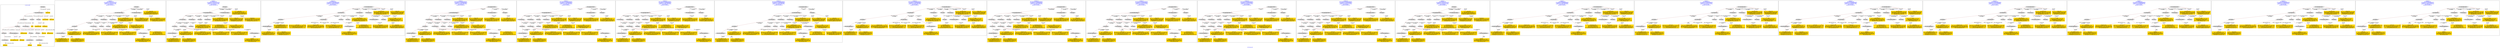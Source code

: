 digraph n0 {
fontcolor="blue"
remincross="true"
label="s20-s-lacma.xml"
subgraph cluster_0 {
label="1-correct model"
n2[style="filled",color="white",fillcolor="lightgray",label="E12_Production1"];
n3[style="filled",color="white",fillcolor="lightgray",label="E21_Person1"];
n4[style="filled",color="white",fillcolor="lightgray",label="E52_Time-Span1"];
n5[style="filled",color="white",fillcolor="lightgray",label="E69_Death1"];
n6[style="filled",color="white",fillcolor="lightgray",label="E82_Actor_Appellation1"];
n7[shape="plaintext",style="filled",fillcolor="gold",label="Artwork_in_Focus"];
n8[style="filled",color="white",fillcolor="lightgray",label="E53_Place1"];
n9[style="filled",color="white",fillcolor="lightgray",label="E67_Birth1"];
n10[shape="plaintext",style="filled",fillcolor="gold",label="Artist_URI"];
n11[style="filled",color="white",fillcolor="lightgray",label="E22_Man-Made_Object1"];
n12[style="filled",color="white",fillcolor="lightgray",label="E35_Title1"];
n13[style="filled",color="white",fillcolor="lightgray",label="E55_Type1"];
n14[shape="plaintext",style="filled",fillcolor="gold",label="Artwork_Details"];
n15[shape="plaintext",style="filled",fillcolor="gold",label="Object_URI"];
n16[shape="plaintext",style="filled",fillcolor="gold",label="Title"];
n17[style="filled",color="white",fillcolor="lightgray",label="E38_Image1"];
n18[shape="plaintext",style="filled",fillcolor="gold",label="Image_URL"];
n19[style="filled",color="white",fillcolor="lightgray",label="E48_Place_Name1"];
n20[shape="plaintext",style="filled",fillcolor="gold",label="Residence"];
n21[shape="plaintext",style="filled",fillcolor="gold",label="Production_Year"];
n22[style="filled",color="white",fillcolor="lightgray",label="E52_Time-Span2"];
n23[shape="plaintext",style="filled",fillcolor="gold",label="birth_date"];
n24[style="filled",color="white",fillcolor="lightgray",label="E52_Time-Span3"];
n25[shape="plaintext",style="filled",fillcolor="gold",label="death_date"];
n26[shape="plaintext",style="filled",fillcolor="gold",label="Classification_URI"];
n27[shape="plaintext",style="filled",fillcolor="gold",label="Classification"];
n28[shape="plaintext",style="filled",fillcolor="gold",label="Artist_Appellation_URI"];
n29[shape="plaintext",style="filled",fillcolor="gold",label="Artist_Name"];
}
subgraph cluster_1 {
label="candidate 0\nlink coherence:0.84\nnode coherence:0.8333333333333334\nconfidence:0.5249316617221756\nmapping score:0.500374045970884\ncost:223.009772\n-precision:0.44-recall:0.41"
n31[style="filled",color="white",fillcolor="lightgray",label="E12_Production1"];
n32[style="filled",color="white",fillcolor="lightgray",label="E21_Person1"];
n33[style="filled",color="white",fillcolor="lightgray",label="E52_Time-Span2"];
n34[style="filled",color="white",fillcolor="lightgray",label="E53_Place1"];
n35[style="filled",color="white",fillcolor="lightgray",label="E55_Type1"];
n36[style="filled",color="white",fillcolor="lightgray",label="E82_Actor_Appellation1"];
n37[style="filled",color="white",fillcolor="lightgray",label="E22_Man-Made_Object1"];
n38[style="filled",color="white",fillcolor="lightgray",label="E54_Dimension1"];
n39[style="filled",color="white",fillcolor="lightgray",label="E8_Acquisition1"];
n40[style="filled",color="white",fillcolor="lightgray",label="E38_Image1"];
n41[style="filled",color="white",fillcolor="lightgray",label="E44_Place_Appellation1"];
n42[style="filled",color="white",fillcolor="lightgray",label="E73_Information_Object1"];
n43[shape="plaintext",style="filled",fillcolor="gold",label="Artwork_in_Focus\n[E73_Information_Object,P3_has_note,0.352]\n[E33_Linguistic_Object,P3_has_note,0.329]\n[E22_Man-Made_Object,P3_has_note,0.228]\n[E30_Right,P3_has_note,0.091]"];
n44[shape="plaintext",style="filled",fillcolor="gold",label="Production_Year\n[E52_Time-Span,P82b_end_of_the_end,0.364]\n[E52_Time-Span,P82_at_some_time_within,0.314]\n[E52_Time-Span,P82a_begin_of_the_begin,0.265]\n[E52_Time-Span,label,0.057]"];
n45[shape="plaintext",style="filled",fillcolor="gold",label="Image_URL\n[E38_Image,classLink,0.504]\n[E22_Man-Made_Object,classLink,0.471]\n[E33_Linguistic_Object,P3_has_note,0.016]\n[E82_Actor_Appellation,label,0.009]"];
n46[shape="plaintext",style="filled",fillcolor="gold",label="Classification_URI\n[E55_Type,classLink,0.587]\n[E57_Material,classLink,0.2]\n[E74_Group,classLink,0.198]\n[E73_Information_Object,P3_has_note,0.015]"];
n47[shape="plaintext",style="filled",fillcolor="gold",label="Artist_Appellation_URI\n[E82_Actor_Appellation,classLink,0.914]\n[E21_Person,classLink,0.057]\n[E8_Acquisition,P3_has_note,0.015]\n[E30_Right,P3_has_note,0.014]"];
n48[shape="plaintext",style="filled",fillcolor="gold",label="Classification\n[E73_Information_Object,P3_has_note,0.322]\n[E22_Man-Made_Object,P3_has_note,0.307]\n[E33_Linguistic_Object,P3_has_note,0.239]\n[E30_Right,P3_has_note,0.132]"];
n49[shape="plaintext",style="filled",fillcolor="gold",label="Artist_URI\n[E21_Person,classLink,0.432]\n[E82_Actor_Appellation,classLink,0.345]\n[E8_Acquisition,P3_has_note,0.114]\n[E30_Right,P3_has_note,0.109]"];
n50[shape="plaintext",style="filled",fillcolor="gold",label="Artist_Name\n[E82_Actor_Appellation,label,0.433]\n[E22_Man-Made_Object,classLink,0.223]\n[E8_Acquisition,P3_has_note,0.173]\n[E30_Right,P3_has_note,0.17]"];
n51[shape="plaintext",style="filled",fillcolor="gold",label="death_date\n[E52_Time-Span,P82_at_some_time_within,0.382]\n[E52_Time-Span,P82a_begin_of_the_begin,0.214]\n[E52_Time-Span,label,0.206]\n[E52_Time-Span,P82b_end_of_the_end,0.198]"];
n52[shape="plaintext",style="filled",fillcolor="gold",label="Artwork_Details\n[E54_Dimension,P3_has_note,0.685]\n[E33_Linguistic_Object,P3_has_note,0.153]\n[E73_Information_Object,P3_has_note,0.083]\n[E30_Right,P3_has_note,0.079]"];
n53[shape="plaintext",style="filled",fillcolor="gold",label="Residence\n[E44_Place_Appellation,label,0.859]\n[E73_Information_Object,P3_has_note,0.073]\n[E33_Linguistic_Object,P3_has_note,0.067]\n[E35_Title,label,0.002]"];
n54[shape="plaintext",style="filled",fillcolor="gold",label="birth_date\n[E52_Time-Span,P82a_begin_of_the_begin,0.54]\n[E52_Time-Span,P82_at_some_time_within,0.364]\n[E52_Time-Span,label,0.074]\n[E73_Information_Object,P3_has_note,0.022]"];
n55[shape="plaintext",style="filled",fillcolor="gold",label="Object_URI\n[E22_Man-Made_Object,classLink,0.806]\n[E82_Actor_Appellation,label,0.068]\n[E8_Acquisition,P3_has_note,0.063]\n[E30_Right,P3_has_note,0.063]"];
n56[shape="plaintext",style="filled",fillcolor="gold",label="Title\n[E8_Acquisition,P3_has_note,0.293]\n[E30_Right,P3_has_note,0.281]\n[E33_Linguistic_Object,P3_has_note,0.239]\n[E35_Title,label,0.186]"];
}
subgraph cluster_2 {
label="candidate 1\nlink coherence:0.84\nnode coherence:0.8333333333333334\nconfidence:0.5249316617221756\nmapping score:0.500374045970884\ncost:223.009792\n-precision:0.48-recall:0.44"
n58[style="filled",color="white",fillcolor="lightgray",label="E12_Production1"];
n59[style="filled",color="white",fillcolor="lightgray",label="E21_Person1"];
n60[style="filled",color="white",fillcolor="lightgray",label="E52_Time-Span2"];
n61[style="filled",color="white",fillcolor="lightgray",label="E53_Place1"];
n62[style="filled",color="white",fillcolor="lightgray",label="E82_Actor_Appellation1"];
n63[style="filled",color="white",fillcolor="lightgray",label="E22_Man-Made_Object1"];
n64[style="filled",color="white",fillcolor="lightgray",label="E54_Dimension1"];
n65[style="filled",color="white",fillcolor="lightgray",label="E55_Type2"];
n66[style="filled",color="white",fillcolor="lightgray",label="E8_Acquisition1"];
n67[style="filled",color="white",fillcolor="lightgray",label="E38_Image1"];
n68[style="filled",color="white",fillcolor="lightgray",label="E44_Place_Appellation1"];
n69[style="filled",color="white",fillcolor="lightgray",label="E73_Information_Object1"];
n70[shape="plaintext",style="filled",fillcolor="gold",label="Artwork_in_Focus\n[E73_Information_Object,P3_has_note,0.352]\n[E33_Linguistic_Object,P3_has_note,0.329]\n[E22_Man-Made_Object,P3_has_note,0.228]\n[E30_Right,P3_has_note,0.091]"];
n71[shape="plaintext",style="filled",fillcolor="gold",label="Production_Year\n[E52_Time-Span,P82b_end_of_the_end,0.364]\n[E52_Time-Span,P82_at_some_time_within,0.314]\n[E52_Time-Span,P82a_begin_of_the_begin,0.265]\n[E52_Time-Span,label,0.057]"];
n72[shape="plaintext",style="filled",fillcolor="gold",label="Image_URL\n[E38_Image,classLink,0.504]\n[E22_Man-Made_Object,classLink,0.471]\n[E33_Linguistic_Object,P3_has_note,0.016]\n[E82_Actor_Appellation,label,0.009]"];
n73[shape="plaintext",style="filled",fillcolor="gold",label="Artist_Appellation_URI\n[E82_Actor_Appellation,classLink,0.914]\n[E21_Person,classLink,0.057]\n[E8_Acquisition,P3_has_note,0.015]\n[E30_Right,P3_has_note,0.014]"];
n74[shape="plaintext",style="filled",fillcolor="gold",label="Classification\n[E73_Information_Object,P3_has_note,0.322]\n[E22_Man-Made_Object,P3_has_note,0.307]\n[E33_Linguistic_Object,P3_has_note,0.239]\n[E30_Right,P3_has_note,0.132]"];
n75[shape="plaintext",style="filled",fillcolor="gold",label="Classification_URI\n[E55_Type,classLink,0.587]\n[E57_Material,classLink,0.2]\n[E74_Group,classLink,0.198]\n[E73_Information_Object,P3_has_note,0.015]"];
n76[shape="plaintext",style="filled",fillcolor="gold",label="Artist_URI\n[E21_Person,classLink,0.432]\n[E82_Actor_Appellation,classLink,0.345]\n[E8_Acquisition,P3_has_note,0.114]\n[E30_Right,P3_has_note,0.109]"];
n77[shape="plaintext",style="filled",fillcolor="gold",label="Artist_Name\n[E82_Actor_Appellation,label,0.433]\n[E22_Man-Made_Object,classLink,0.223]\n[E8_Acquisition,P3_has_note,0.173]\n[E30_Right,P3_has_note,0.17]"];
n78[shape="plaintext",style="filled",fillcolor="gold",label="death_date\n[E52_Time-Span,P82_at_some_time_within,0.382]\n[E52_Time-Span,P82a_begin_of_the_begin,0.214]\n[E52_Time-Span,label,0.206]\n[E52_Time-Span,P82b_end_of_the_end,0.198]"];
n79[shape="plaintext",style="filled",fillcolor="gold",label="Artwork_Details\n[E54_Dimension,P3_has_note,0.685]\n[E33_Linguistic_Object,P3_has_note,0.153]\n[E73_Information_Object,P3_has_note,0.083]\n[E30_Right,P3_has_note,0.079]"];
n80[shape="plaintext",style="filled",fillcolor="gold",label="Residence\n[E44_Place_Appellation,label,0.859]\n[E73_Information_Object,P3_has_note,0.073]\n[E33_Linguistic_Object,P3_has_note,0.067]\n[E35_Title,label,0.002]"];
n81[shape="plaintext",style="filled",fillcolor="gold",label="birth_date\n[E52_Time-Span,P82a_begin_of_the_begin,0.54]\n[E52_Time-Span,P82_at_some_time_within,0.364]\n[E52_Time-Span,label,0.074]\n[E73_Information_Object,P3_has_note,0.022]"];
n82[shape="plaintext",style="filled",fillcolor="gold",label="Object_URI\n[E22_Man-Made_Object,classLink,0.806]\n[E82_Actor_Appellation,label,0.068]\n[E8_Acquisition,P3_has_note,0.063]\n[E30_Right,P3_has_note,0.063]"];
n83[shape="plaintext",style="filled",fillcolor="gold",label="Title\n[E8_Acquisition,P3_has_note,0.293]\n[E30_Right,P3_has_note,0.281]\n[E33_Linguistic_Object,P3_has_note,0.239]\n[E35_Title,label,0.186]"];
}
subgraph cluster_3 {
label="candidate 10\nlink coherence:0.84\nnode coherence:0.9166666666666666\nconfidence:0.4348611384251539\nmapping score:0.49812831598298773\ncost:223.019784\n-precision:0.36-recall:0.33"
n85[style="filled",color="white",fillcolor="lightgray",label="E12_Production1"];
n86[style="filled",color="white",fillcolor="lightgray",label="E21_Person1"];
n87[style="filled",color="white",fillcolor="lightgray",label="E52_Time-Span2"];
n88[style="filled",color="white",fillcolor="lightgray",label="E53_Place1"];
n89[style="filled",color="white",fillcolor="lightgray",label="E55_Type1"];
n90[style="filled",color="white",fillcolor="lightgray",label="E82_Actor_Appellation1"];
n91[style="filled",color="white",fillcolor="lightgray",label="E22_Man-Made_Object1"];
n92[style="filled",color="white",fillcolor="lightgray",label="E54_Dimension1"];
n93[style="filled",color="white",fillcolor="lightgray",label="E8_Acquisition1"];
n94[style="filled",color="white",fillcolor="lightgray",label="E44_Place_Appellation1"];
n95[style="filled",color="white",fillcolor="lightgray",label="E33_Linguistic_Object2"];
n96[style="filled",color="white",fillcolor="lightgray",label="E38_Image1"];
n97[shape="plaintext",style="filled",fillcolor="gold",label="Artwork_in_Focus\n[E73_Information_Object,P3_has_note,0.352]\n[E33_Linguistic_Object,P3_has_note,0.329]\n[E22_Man-Made_Object,P3_has_note,0.228]\n[E30_Right,P3_has_note,0.091]"];
n98[shape="plaintext",style="filled",fillcolor="gold",label="death_date\n[E52_Time-Span,P82_at_some_time_within,0.382]\n[E52_Time-Span,P82a_begin_of_the_begin,0.214]\n[E52_Time-Span,label,0.206]\n[E52_Time-Span,P82b_end_of_the_end,0.198]"];
n99[shape="plaintext",style="filled",fillcolor="gold",label="Image_URL\n[E38_Image,classLink,0.504]\n[E22_Man-Made_Object,classLink,0.471]\n[E33_Linguistic_Object,P3_has_note,0.016]\n[E82_Actor_Appellation,label,0.009]"];
n100[shape="plaintext",style="filled",fillcolor="gold",label="Classification_URI\n[E55_Type,classLink,0.587]\n[E57_Material,classLink,0.2]\n[E74_Group,classLink,0.198]\n[E73_Information_Object,P3_has_note,0.015]"];
n101[shape="plaintext",style="filled",fillcolor="gold",label="Artist_URI\n[E21_Person,classLink,0.432]\n[E82_Actor_Appellation,classLink,0.345]\n[E8_Acquisition,P3_has_note,0.114]\n[E30_Right,P3_has_note,0.109]"];
n102[shape="plaintext",style="filled",fillcolor="gold",label="Classification\n[E73_Information_Object,P3_has_note,0.322]\n[E22_Man-Made_Object,P3_has_note,0.307]\n[E33_Linguistic_Object,P3_has_note,0.239]\n[E30_Right,P3_has_note,0.132]"];
n103[shape="plaintext",style="filled",fillcolor="gold",label="Artist_Appellation_URI\n[E82_Actor_Appellation,classLink,0.914]\n[E21_Person,classLink,0.057]\n[E8_Acquisition,P3_has_note,0.015]\n[E30_Right,P3_has_note,0.014]"];
n104[shape="plaintext",style="filled",fillcolor="gold",label="Artist_Name\n[E82_Actor_Appellation,label,0.433]\n[E22_Man-Made_Object,classLink,0.223]\n[E8_Acquisition,P3_has_note,0.173]\n[E30_Right,P3_has_note,0.17]"];
n105[shape="plaintext",style="filled",fillcolor="gold",label="Production_Year\n[E52_Time-Span,P82b_end_of_the_end,0.364]\n[E52_Time-Span,P82_at_some_time_within,0.314]\n[E52_Time-Span,P82a_begin_of_the_begin,0.265]\n[E52_Time-Span,label,0.057]"];
n106[shape="plaintext",style="filled",fillcolor="gold",label="Artwork_Details\n[E54_Dimension,P3_has_note,0.685]\n[E33_Linguistic_Object,P3_has_note,0.153]\n[E73_Information_Object,P3_has_note,0.083]\n[E30_Right,P3_has_note,0.079]"];
n107[shape="plaintext",style="filled",fillcolor="gold",label="Residence\n[E44_Place_Appellation,label,0.859]\n[E73_Information_Object,P3_has_note,0.073]\n[E33_Linguistic_Object,P3_has_note,0.067]\n[E35_Title,label,0.002]"];
n108[shape="plaintext",style="filled",fillcolor="gold",label="birth_date\n[E52_Time-Span,P82a_begin_of_the_begin,0.54]\n[E52_Time-Span,P82_at_some_time_within,0.364]\n[E52_Time-Span,label,0.074]\n[E73_Information_Object,P3_has_note,0.022]"];
n109[shape="plaintext",style="filled",fillcolor="gold",label="Object_URI\n[E22_Man-Made_Object,classLink,0.806]\n[E82_Actor_Appellation,label,0.068]\n[E8_Acquisition,P3_has_note,0.063]\n[E30_Right,P3_has_note,0.063]"];
n110[shape="plaintext",style="filled",fillcolor="gold",label="Title\n[E8_Acquisition,P3_has_note,0.293]\n[E30_Right,P3_has_note,0.281]\n[E33_Linguistic_Object,P3_has_note,0.239]\n[E35_Title,label,0.186]"];
}
subgraph cluster_4 {
label="candidate 11\nlink coherence:0.8076923076923077\nnode coherence:0.9166666666666666\nconfidence:0.5189894798557656\nmapping score:0.5261710964598584\ncost:224.009782\n-precision:0.38-recall:0.37"
n112[style="filled",color="white",fillcolor="lightgray",label="E12_Production1"];
n113[style="filled",color="white",fillcolor="lightgray",label="E21_Person1"];
n114[style="filled",color="white",fillcolor="lightgray",label="E52_Time-Span2"];
n115[style="filled",color="white",fillcolor="lightgray",label="E53_Place1"];
n116[style="filled",color="white",fillcolor="lightgray",label="E55_Type1"];
n117[style="filled",color="white",fillcolor="lightgray",label="E82_Actor_Appellation1"];
n118[style="filled",color="white",fillcolor="lightgray",label="E22_Man-Made_Object1"];
n119[style="filled",color="white",fillcolor="lightgray",label="E54_Dimension1"];
n120[style="filled",color="white",fillcolor="lightgray",label="E8_Acquisition1"];
n121[style="filled",color="white",fillcolor="lightgray",label="E33_Linguistic_Object1"];
n122[style="filled",color="white",fillcolor="lightgray",label="E44_Place_Appellation1"];
n123[style="filled",color="white",fillcolor="lightgray",label="E33_Linguistic_Object2"];
n124[style="filled",color="white",fillcolor="lightgray",label="E38_Image1"];
n125[shape="plaintext",style="filled",fillcolor="gold",label="Artwork_in_Focus\n[E73_Information_Object,P3_has_note,0.352]\n[E33_Linguistic_Object,P3_has_note,0.329]\n[E22_Man-Made_Object,P3_has_note,0.228]\n[E30_Right,P3_has_note,0.091]"];
n126[shape="plaintext",style="filled",fillcolor="gold",label="Production_Year\n[E52_Time-Span,P82b_end_of_the_end,0.364]\n[E52_Time-Span,P82_at_some_time_within,0.314]\n[E52_Time-Span,P82a_begin_of_the_begin,0.265]\n[E52_Time-Span,label,0.057]"];
n127[shape="plaintext",style="filled",fillcolor="gold",label="Image_URL\n[E38_Image,classLink,0.504]\n[E22_Man-Made_Object,classLink,0.471]\n[E33_Linguistic_Object,P3_has_note,0.016]\n[E82_Actor_Appellation,label,0.009]"];
n128[shape="plaintext",style="filled",fillcolor="gold",label="Classification_URI\n[E55_Type,classLink,0.587]\n[E57_Material,classLink,0.2]\n[E74_Group,classLink,0.198]\n[E73_Information_Object,P3_has_note,0.015]"];
n129[shape="plaintext",style="filled",fillcolor="gold",label="Artist_Appellation_URI\n[E82_Actor_Appellation,classLink,0.914]\n[E21_Person,classLink,0.057]\n[E8_Acquisition,P3_has_note,0.015]\n[E30_Right,P3_has_note,0.014]"];
n130[shape="plaintext",style="filled",fillcolor="gold",label="Classification\n[E73_Information_Object,P3_has_note,0.322]\n[E22_Man-Made_Object,P3_has_note,0.307]\n[E33_Linguistic_Object,P3_has_note,0.239]\n[E30_Right,P3_has_note,0.132]"];
n131[shape="plaintext",style="filled",fillcolor="gold",label="Artist_URI\n[E21_Person,classLink,0.432]\n[E82_Actor_Appellation,classLink,0.345]\n[E8_Acquisition,P3_has_note,0.114]\n[E30_Right,P3_has_note,0.109]"];
n132[shape="plaintext",style="filled",fillcolor="gold",label="Artist_Name\n[E82_Actor_Appellation,label,0.433]\n[E22_Man-Made_Object,classLink,0.223]\n[E8_Acquisition,P3_has_note,0.173]\n[E30_Right,P3_has_note,0.17]"];
n133[shape="plaintext",style="filled",fillcolor="gold",label="death_date\n[E52_Time-Span,P82_at_some_time_within,0.382]\n[E52_Time-Span,P82a_begin_of_the_begin,0.214]\n[E52_Time-Span,label,0.206]\n[E52_Time-Span,P82b_end_of_the_end,0.198]"];
n134[shape="plaintext",style="filled",fillcolor="gold",label="Artwork_Details\n[E54_Dimension,P3_has_note,0.685]\n[E33_Linguistic_Object,P3_has_note,0.153]\n[E73_Information_Object,P3_has_note,0.083]\n[E30_Right,P3_has_note,0.079]"];
n135[shape="plaintext",style="filled",fillcolor="gold",label="Residence\n[E44_Place_Appellation,label,0.859]\n[E73_Information_Object,P3_has_note,0.073]\n[E33_Linguistic_Object,P3_has_note,0.067]\n[E35_Title,label,0.002]"];
n136[shape="plaintext",style="filled",fillcolor="gold",label="birth_date\n[E52_Time-Span,P82a_begin_of_the_begin,0.54]\n[E52_Time-Span,P82_at_some_time_within,0.364]\n[E52_Time-Span,label,0.074]\n[E73_Information_Object,P3_has_note,0.022]"];
n137[shape="plaintext",style="filled",fillcolor="gold",label="Object_URI\n[E22_Man-Made_Object,classLink,0.806]\n[E82_Actor_Appellation,label,0.068]\n[E8_Acquisition,P3_has_note,0.063]\n[E30_Right,P3_has_note,0.063]"];
n138[shape="plaintext",style="filled",fillcolor="gold",label="Title\n[E8_Acquisition,P3_has_note,0.293]\n[E30_Right,P3_has_note,0.281]\n[E33_Linguistic_Object,P3_has_note,0.239]\n[E35_Title,label,0.186]"];
}
subgraph cluster_5 {
label="candidate 12\nlink coherence:0.8076923076923077\nnode coherence:0.9166666666666666\nconfidence:0.5189894798557656\nmapping score:0.5261710964598584\ncost:224.009802\n-precision:0.42-recall:0.41"
n140[style="filled",color="white",fillcolor="lightgray",label="E12_Production1"];
n141[style="filled",color="white",fillcolor="lightgray",label="E21_Person1"];
n142[style="filled",color="white",fillcolor="lightgray",label="E52_Time-Span2"];
n143[style="filled",color="white",fillcolor="lightgray",label="E53_Place1"];
n144[style="filled",color="white",fillcolor="lightgray",label="E82_Actor_Appellation1"];
n145[style="filled",color="white",fillcolor="lightgray",label="E22_Man-Made_Object1"];
n146[style="filled",color="white",fillcolor="lightgray",label="E54_Dimension1"];
n147[style="filled",color="white",fillcolor="lightgray",label="E55_Type2"];
n148[style="filled",color="white",fillcolor="lightgray",label="E8_Acquisition1"];
n149[style="filled",color="white",fillcolor="lightgray",label="E33_Linguistic_Object1"];
n150[style="filled",color="white",fillcolor="lightgray",label="E44_Place_Appellation1"];
n151[style="filled",color="white",fillcolor="lightgray",label="E33_Linguistic_Object2"];
n152[style="filled",color="white",fillcolor="lightgray",label="E38_Image1"];
n153[shape="plaintext",style="filled",fillcolor="gold",label="Artwork_in_Focus\n[E73_Information_Object,P3_has_note,0.352]\n[E33_Linguistic_Object,P3_has_note,0.329]\n[E22_Man-Made_Object,P3_has_note,0.228]\n[E30_Right,P3_has_note,0.091]"];
n154[shape="plaintext",style="filled",fillcolor="gold",label="Production_Year\n[E52_Time-Span,P82b_end_of_the_end,0.364]\n[E52_Time-Span,P82_at_some_time_within,0.314]\n[E52_Time-Span,P82a_begin_of_the_begin,0.265]\n[E52_Time-Span,label,0.057]"];
n155[shape="plaintext",style="filled",fillcolor="gold",label="Image_URL\n[E38_Image,classLink,0.504]\n[E22_Man-Made_Object,classLink,0.471]\n[E33_Linguistic_Object,P3_has_note,0.016]\n[E82_Actor_Appellation,label,0.009]"];
n156[shape="plaintext",style="filled",fillcolor="gold",label="Artist_Appellation_URI\n[E82_Actor_Appellation,classLink,0.914]\n[E21_Person,classLink,0.057]\n[E8_Acquisition,P3_has_note,0.015]\n[E30_Right,P3_has_note,0.014]"];
n157[shape="plaintext",style="filled",fillcolor="gold",label="Classification_URI\n[E55_Type,classLink,0.587]\n[E57_Material,classLink,0.2]\n[E74_Group,classLink,0.198]\n[E73_Information_Object,P3_has_note,0.015]"];
n158[shape="plaintext",style="filled",fillcolor="gold",label="Classification\n[E73_Information_Object,P3_has_note,0.322]\n[E22_Man-Made_Object,P3_has_note,0.307]\n[E33_Linguistic_Object,P3_has_note,0.239]\n[E30_Right,P3_has_note,0.132]"];
n159[shape="plaintext",style="filled",fillcolor="gold",label="Artist_URI\n[E21_Person,classLink,0.432]\n[E82_Actor_Appellation,classLink,0.345]\n[E8_Acquisition,P3_has_note,0.114]\n[E30_Right,P3_has_note,0.109]"];
n160[shape="plaintext",style="filled",fillcolor="gold",label="Artist_Name\n[E82_Actor_Appellation,label,0.433]\n[E22_Man-Made_Object,classLink,0.223]\n[E8_Acquisition,P3_has_note,0.173]\n[E30_Right,P3_has_note,0.17]"];
n161[shape="plaintext",style="filled",fillcolor="gold",label="death_date\n[E52_Time-Span,P82_at_some_time_within,0.382]\n[E52_Time-Span,P82a_begin_of_the_begin,0.214]\n[E52_Time-Span,label,0.206]\n[E52_Time-Span,P82b_end_of_the_end,0.198]"];
n162[shape="plaintext",style="filled",fillcolor="gold",label="Artwork_Details\n[E54_Dimension,P3_has_note,0.685]\n[E33_Linguistic_Object,P3_has_note,0.153]\n[E73_Information_Object,P3_has_note,0.083]\n[E30_Right,P3_has_note,0.079]"];
n163[shape="plaintext",style="filled",fillcolor="gold",label="Residence\n[E44_Place_Appellation,label,0.859]\n[E73_Information_Object,P3_has_note,0.073]\n[E33_Linguistic_Object,P3_has_note,0.067]\n[E35_Title,label,0.002]"];
n164[shape="plaintext",style="filled",fillcolor="gold",label="birth_date\n[E52_Time-Span,P82a_begin_of_the_begin,0.54]\n[E52_Time-Span,P82_at_some_time_within,0.364]\n[E52_Time-Span,label,0.074]\n[E73_Information_Object,P3_has_note,0.022]"];
n165[shape="plaintext",style="filled",fillcolor="gold",label="Object_URI\n[E22_Man-Made_Object,classLink,0.806]\n[E82_Actor_Appellation,label,0.068]\n[E8_Acquisition,P3_has_note,0.063]\n[E30_Right,P3_has_note,0.063]"];
n166[shape="plaintext",style="filled",fillcolor="gold",label="Title\n[E8_Acquisition,P3_has_note,0.293]\n[E30_Right,P3_has_note,0.281]\n[E33_Linguistic_Object,P3_has_note,0.239]\n[E35_Title,label,0.186]"];
}
subgraph cluster_6 {
label="candidate 13\nlink coherence:0.8076923076923077\nnode coherence:0.9166666666666666\nconfidence:0.5189894798557656\nmapping score:0.5261710964598584\ncost:224.009812\n-precision:0.42-recall:0.41"
n168[style="filled",color="white",fillcolor="lightgray",label="E12_Production1"];
n169[style="filled",color="white",fillcolor="lightgray",label="E21_Person1"];
n170[style="filled",color="white",fillcolor="lightgray",label="E52_Time-Span2"];
n171[style="filled",color="white",fillcolor="lightgray",label="E53_Place1"];
n172[style="filled",color="white",fillcolor="lightgray",label="E82_Actor_Appellation1"];
n173[style="filled",color="white",fillcolor="lightgray",label="E22_Man-Made_Object1"];
n174[style="filled",color="white",fillcolor="lightgray",label="E54_Dimension1"];
n175[style="filled",color="white",fillcolor="lightgray",label="E55_Type3"];
n176[style="filled",color="white",fillcolor="lightgray",label="E8_Acquisition1"];
n177[style="filled",color="white",fillcolor="lightgray",label="E33_Linguistic_Object1"];
n178[style="filled",color="white",fillcolor="lightgray",label="E44_Place_Appellation1"];
n179[style="filled",color="white",fillcolor="lightgray",label="E33_Linguistic_Object2"];
n180[style="filled",color="white",fillcolor="lightgray",label="E38_Image1"];
n181[shape="plaintext",style="filled",fillcolor="gold",label="Artwork_in_Focus\n[E73_Information_Object,P3_has_note,0.352]\n[E33_Linguistic_Object,P3_has_note,0.329]\n[E22_Man-Made_Object,P3_has_note,0.228]\n[E30_Right,P3_has_note,0.091]"];
n182[shape="plaintext",style="filled",fillcolor="gold",label="Production_Year\n[E52_Time-Span,P82b_end_of_the_end,0.364]\n[E52_Time-Span,P82_at_some_time_within,0.314]\n[E52_Time-Span,P82a_begin_of_the_begin,0.265]\n[E52_Time-Span,label,0.057]"];
n183[shape="plaintext",style="filled",fillcolor="gold",label="Image_URL\n[E38_Image,classLink,0.504]\n[E22_Man-Made_Object,classLink,0.471]\n[E33_Linguistic_Object,P3_has_note,0.016]\n[E82_Actor_Appellation,label,0.009]"];
n184[shape="plaintext",style="filled",fillcolor="gold",label="Artist_Appellation_URI\n[E82_Actor_Appellation,classLink,0.914]\n[E21_Person,classLink,0.057]\n[E8_Acquisition,P3_has_note,0.015]\n[E30_Right,P3_has_note,0.014]"];
n185[shape="plaintext",style="filled",fillcolor="gold",label="Classification\n[E73_Information_Object,P3_has_note,0.322]\n[E22_Man-Made_Object,P3_has_note,0.307]\n[E33_Linguistic_Object,P3_has_note,0.239]\n[E30_Right,P3_has_note,0.132]"];
n186[shape="plaintext",style="filled",fillcolor="gold",label="Artist_URI\n[E21_Person,classLink,0.432]\n[E82_Actor_Appellation,classLink,0.345]\n[E8_Acquisition,P3_has_note,0.114]\n[E30_Right,P3_has_note,0.109]"];
n187[shape="plaintext",style="filled",fillcolor="gold",label="Artist_Name\n[E82_Actor_Appellation,label,0.433]\n[E22_Man-Made_Object,classLink,0.223]\n[E8_Acquisition,P3_has_note,0.173]\n[E30_Right,P3_has_note,0.17]"];
n188[shape="plaintext",style="filled",fillcolor="gold",label="death_date\n[E52_Time-Span,P82_at_some_time_within,0.382]\n[E52_Time-Span,P82a_begin_of_the_begin,0.214]\n[E52_Time-Span,label,0.206]\n[E52_Time-Span,P82b_end_of_the_end,0.198]"];
n189[shape="plaintext",style="filled",fillcolor="gold",label="Artwork_Details\n[E54_Dimension,P3_has_note,0.685]\n[E33_Linguistic_Object,P3_has_note,0.153]\n[E73_Information_Object,P3_has_note,0.083]\n[E30_Right,P3_has_note,0.079]"];
n190[shape="plaintext",style="filled",fillcolor="gold",label="Residence\n[E44_Place_Appellation,label,0.859]\n[E73_Information_Object,P3_has_note,0.073]\n[E33_Linguistic_Object,P3_has_note,0.067]\n[E35_Title,label,0.002]"];
n191[shape="plaintext",style="filled",fillcolor="gold",label="birth_date\n[E52_Time-Span,P82a_begin_of_the_begin,0.54]\n[E52_Time-Span,P82_at_some_time_within,0.364]\n[E52_Time-Span,label,0.074]\n[E73_Information_Object,P3_has_note,0.022]"];
n192[shape="plaintext",style="filled",fillcolor="gold",label="Classification_URI\n[E55_Type,classLink,0.587]\n[E57_Material,classLink,0.2]\n[E74_Group,classLink,0.198]\n[E73_Information_Object,P3_has_note,0.015]"];
n193[shape="plaintext",style="filled",fillcolor="gold",label="Object_URI\n[E22_Man-Made_Object,classLink,0.806]\n[E82_Actor_Appellation,label,0.068]\n[E8_Acquisition,P3_has_note,0.063]\n[E30_Right,P3_has_note,0.063]"];
n194[shape="plaintext",style="filled",fillcolor="gold",label="Title\n[E8_Acquisition,P3_has_note,0.293]\n[E30_Right,P3_has_note,0.281]\n[E33_Linguistic_Object,P3_has_note,0.239]\n[E35_Title,label,0.186]"];
}
subgraph cluster_7 {
label="candidate 14\nlink coherence:0.8076923076923077\nnode coherence:0.9166666666666666\nconfidence:0.5189894798557656\nmapping score:0.5261710964598584\ncost:224.019784\n-precision:0.38-recall:0.37"
n196[style="filled",color="white",fillcolor="lightgray",label="E12_Production1"];
n197[style="filled",color="white",fillcolor="lightgray",label="E21_Person1"];
n198[style="filled",color="white",fillcolor="lightgray",label="E52_Time-Span2"];
n199[style="filled",color="white",fillcolor="lightgray",label="E53_Place1"];
n200[style="filled",color="white",fillcolor="lightgray",label="E55_Type1"];
n201[style="filled",color="white",fillcolor="lightgray",label="E82_Actor_Appellation1"];
n202[style="filled",color="white",fillcolor="lightgray",label="E22_Man-Made_Object1"];
n203[style="filled",color="white",fillcolor="lightgray",label="E54_Dimension1"];
n204[style="filled",color="white",fillcolor="lightgray",label="E8_Acquisition1"];
n205[style="filled",color="white",fillcolor="lightgray",label="E33_Linguistic_Object1"];
n206[style="filled",color="white",fillcolor="lightgray",label="E44_Place_Appellation1"];
n207[style="filled",color="white",fillcolor="lightgray",label="E38_Image1"];
n208[style="filled",color="white",fillcolor="lightgray",label="E33_Linguistic_Object2"];
n209[shape="plaintext",style="filled",fillcolor="gold",label="Artwork_in_Focus\n[E73_Information_Object,P3_has_note,0.352]\n[E33_Linguistic_Object,P3_has_note,0.329]\n[E22_Man-Made_Object,P3_has_note,0.228]\n[E30_Right,P3_has_note,0.091]"];
n210[shape="plaintext",style="filled",fillcolor="gold",label="Production_Year\n[E52_Time-Span,P82b_end_of_the_end,0.364]\n[E52_Time-Span,P82_at_some_time_within,0.314]\n[E52_Time-Span,P82a_begin_of_the_begin,0.265]\n[E52_Time-Span,label,0.057]"];
n211[shape="plaintext",style="filled",fillcolor="gold",label="Image_URL\n[E38_Image,classLink,0.504]\n[E22_Man-Made_Object,classLink,0.471]\n[E33_Linguistic_Object,P3_has_note,0.016]\n[E82_Actor_Appellation,label,0.009]"];
n212[shape="plaintext",style="filled",fillcolor="gold",label="Classification_URI\n[E55_Type,classLink,0.587]\n[E57_Material,classLink,0.2]\n[E74_Group,classLink,0.198]\n[E73_Information_Object,P3_has_note,0.015]"];
n213[shape="plaintext",style="filled",fillcolor="gold",label="Artist_Appellation_URI\n[E82_Actor_Appellation,classLink,0.914]\n[E21_Person,classLink,0.057]\n[E8_Acquisition,P3_has_note,0.015]\n[E30_Right,P3_has_note,0.014]"];
n214[shape="plaintext",style="filled",fillcolor="gold",label="Classification\n[E73_Information_Object,P3_has_note,0.322]\n[E22_Man-Made_Object,P3_has_note,0.307]\n[E33_Linguistic_Object,P3_has_note,0.239]\n[E30_Right,P3_has_note,0.132]"];
n215[shape="plaintext",style="filled",fillcolor="gold",label="Artist_URI\n[E21_Person,classLink,0.432]\n[E82_Actor_Appellation,classLink,0.345]\n[E8_Acquisition,P3_has_note,0.114]\n[E30_Right,P3_has_note,0.109]"];
n216[shape="plaintext",style="filled",fillcolor="gold",label="Artist_Name\n[E82_Actor_Appellation,label,0.433]\n[E22_Man-Made_Object,classLink,0.223]\n[E8_Acquisition,P3_has_note,0.173]\n[E30_Right,P3_has_note,0.17]"];
n217[shape="plaintext",style="filled",fillcolor="gold",label="death_date\n[E52_Time-Span,P82_at_some_time_within,0.382]\n[E52_Time-Span,P82a_begin_of_the_begin,0.214]\n[E52_Time-Span,label,0.206]\n[E52_Time-Span,P82b_end_of_the_end,0.198]"];
n218[shape="plaintext",style="filled",fillcolor="gold",label="Artwork_Details\n[E54_Dimension,P3_has_note,0.685]\n[E33_Linguistic_Object,P3_has_note,0.153]\n[E73_Information_Object,P3_has_note,0.083]\n[E30_Right,P3_has_note,0.079]"];
n219[shape="plaintext",style="filled",fillcolor="gold",label="Residence\n[E44_Place_Appellation,label,0.859]\n[E73_Information_Object,P3_has_note,0.073]\n[E33_Linguistic_Object,P3_has_note,0.067]\n[E35_Title,label,0.002]"];
n220[shape="plaintext",style="filled",fillcolor="gold",label="birth_date\n[E52_Time-Span,P82a_begin_of_the_begin,0.54]\n[E52_Time-Span,P82_at_some_time_within,0.364]\n[E52_Time-Span,label,0.074]\n[E73_Information_Object,P3_has_note,0.022]"];
n221[shape="plaintext",style="filled",fillcolor="gold",label="Object_URI\n[E22_Man-Made_Object,classLink,0.806]\n[E82_Actor_Appellation,label,0.068]\n[E8_Acquisition,P3_has_note,0.063]\n[E30_Right,P3_has_note,0.063]"];
n222[shape="plaintext",style="filled",fillcolor="gold",label="Title\n[E8_Acquisition,P3_has_note,0.293]\n[E30_Right,P3_has_note,0.281]\n[E33_Linguistic_Object,P3_has_note,0.239]\n[E35_Title,label,0.186]"];
}
subgraph cluster_8 {
label="candidate 15\nlink coherence:0.8076923076923077\nnode coherence:0.9166666666666666\nconfidence:0.5189894798557656\nmapping score:0.5261710964598584\ncost:323.019804\n-precision:0.38-recall:0.37"
n224[style="filled",color="white",fillcolor="lightgray",label="E12_Production1"];
n225[style="filled",color="white",fillcolor="lightgray",label="E21_Person1"];
n226[style="filled",color="white",fillcolor="lightgray",label="E52_Time-Span2"];
n227[style="filled",color="white",fillcolor="lightgray",label="E53_Place1"];
n228[style="filled",color="white",fillcolor="lightgray",label="E82_Actor_Appellation1"];
n229[style="filled",color="white",fillcolor="lightgray",label="E22_Man-Made_Object1"];
n230[style="filled",color="white",fillcolor="lightgray",label="E54_Dimension1"];
n231[style="filled",color="white",fillcolor="lightgray",label="E55_Type2"];
n232[style="filled",color="white",fillcolor="lightgray",label="E8_Acquisition1"];
n233[style="filled",color="white",fillcolor="lightgray",label="E44_Place_Appellation1"];
n234[style="filled",color="white",fillcolor="lightgray",label="E55_Type1"];
n235[style="filled",color="white",fillcolor="lightgray",label="E33_Linguistic_Object2"];
n236[style="filled",color="white",fillcolor="lightgray",label="E38_Image1"];
n237[shape="plaintext",style="filled",fillcolor="gold",label="Artwork_in_Focus\n[E73_Information_Object,P3_has_note,0.352]\n[E33_Linguistic_Object,P3_has_note,0.329]\n[E22_Man-Made_Object,P3_has_note,0.228]\n[E30_Right,P3_has_note,0.091]"];
n238[shape="plaintext",style="filled",fillcolor="gold",label="Production_Year\n[E52_Time-Span,P82b_end_of_the_end,0.364]\n[E52_Time-Span,P82_at_some_time_within,0.314]\n[E52_Time-Span,P82a_begin_of_the_begin,0.265]\n[E52_Time-Span,label,0.057]"];
n239[shape="plaintext",style="filled",fillcolor="gold",label="Image_URL\n[E38_Image,classLink,0.504]\n[E22_Man-Made_Object,classLink,0.471]\n[E33_Linguistic_Object,P3_has_note,0.016]\n[E82_Actor_Appellation,label,0.009]"];
n240[shape="plaintext",style="filled",fillcolor="gold",label="Classification_URI\n[E55_Type,classLink,0.587]\n[E57_Material,classLink,0.2]\n[E74_Group,classLink,0.198]\n[E73_Information_Object,P3_has_note,0.015]"];
n241[shape="plaintext",style="filled",fillcolor="gold",label="Artist_Appellation_URI\n[E82_Actor_Appellation,classLink,0.914]\n[E21_Person,classLink,0.057]\n[E8_Acquisition,P3_has_note,0.015]\n[E30_Right,P3_has_note,0.014]"];
n242[shape="plaintext",style="filled",fillcolor="gold",label="Classification\n[E73_Information_Object,P3_has_note,0.322]\n[E22_Man-Made_Object,P3_has_note,0.307]\n[E33_Linguistic_Object,P3_has_note,0.239]\n[E30_Right,P3_has_note,0.132]"];
n243[shape="plaintext",style="filled",fillcolor="gold",label="Artist_URI\n[E21_Person,classLink,0.432]\n[E82_Actor_Appellation,classLink,0.345]\n[E8_Acquisition,P3_has_note,0.114]\n[E30_Right,P3_has_note,0.109]"];
n244[shape="plaintext",style="filled",fillcolor="gold",label="Artist_Name\n[E82_Actor_Appellation,label,0.433]\n[E22_Man-Made_Object,classLink,0.223]\n[E8_Acquisition,P3_has_note,0.173]\n[E30_Right,P3_has_note,0.17]"];
n245[shape="plaintext",style="filled",fillcolor="gold",label="death_date\n[E52_Time-Span,P82_at_some_time_within,0.382]\n[E52_Time-Span,P82a_begin_of_the_begin,0.214]\n[E52_Time-Span,label,0.206]\n[E52_Time-Span,P82b_end_of_the_end,0.198]"];
n246[shape="plaintext",style="filled",fillcolor="gold",label="Artwork_Details\n[E54_Dimension,P3_has_note,0.685]\n[E33_Linguistic_Object,P3_has_note,0.153]\n[E73_Information_Object,P3_has_note,0.083]\n[E30_Right,P3_has_note,0.079]"];
n247[shape="plaintext",style="filled",fillcolor="gold",label="Residence\n[E44_Place_Appellation,label,0.859]\n[E73_Information_Object,P3_has_note,0.073]\n[E33_Linguistic_Object,P3_has_note,0.067]\n[E35_Title,label,0.002]"];
n248[shape="plaintext",style="filled",fillcolor="gold",label="birth_date\n[E52_Time-Span,P82a_begin_of_the_begin,0.54]\n[E52_Time-Span,P82_at_some_time_within,0.364]\n[E52_Time-Span,label,0.074]\n[E73_Information_Object,P3_has_note,0.022]"];
n249[shape="plaintext",style="filled",fillcolor="gold",label="Object_URI\n[E22_Man-Made_Object,classLink,0.806]\n[E82_Actor_Appellation,label,0.068]\n[E8_Acquisition,P3_has_note,0.063]\n[E30_Right,P3_has_note,0.063]"];
n250[shape="plaintext",style="filled",fillcolor="gold",label="Title\n[E8_Acquisition,P3_has_note,0.293]\n[E30_Right,P3_has_note,0.281]\n[E33_Linguistic_Object,P3_has_note,0.239]\n[E35_Title,label,0.186]"];
}
subgraph cluster_9 {
label="candidate 16\nlink coherence:0.8076923076923077\nnode coherence:0.9166666666666666\nconfidence:0.5189894798557656\nmapping score:0.5261710964598584\ncost:323.019814\n-precision:0.42-recall:0.41"
n252[style="filled",color="white",fillcolor="lightgray",label="E12_Production1"];
n253[style="filled",color="white",fillcolor="lightgray",label="E21_Person1"];
n254[style="filled",color="white",fillcolor="lightgray",label="E52_Time-Span2"];
n255[style="filled",color="white",fillcolor="lightgray",label="E53_Place1"];
n256[style="filled",color="white",fillcolor="lightgray",label="E82_Actor_Appellation1"];
n257[style="filled",color="white",fillcolor="lightgray",label="E22_Man-Made_Object1"];
n258[style="filled",color="white",fillcolor="lightgray",label="E54_Dimension1"];
n259[style="filled",color="white",fillcolor="lightgray",label="E55_Type3"];
n260[style="filled",color="white",fillcolor="lightgray",label="E8_Acquisition1"];
n261[style="filled",color="white",fillcolor="lightgray",label="E44_Place_Appellation1"];
n262[style="filled",color="white",fillcolor="lightgray",label="E33_Linguistic_Object1"];
n263[style="filled",color="white",fillcolor="lightgray",label="E33_Linguistic_Object2"];
n264[style="filled",color="white",fillcolor="lightgray",label="E38_Image1"];
n265[shape="plaintext",style="filled",fillcolor="gold",label="Artwork_in_Focus\n[E73_Information_Object,P3_has_note,0.352]\n[E33_Linguistic_Object,P3_has_note,0.329]\n[E22_Man-Made_Object,P3_has_note,0.228]\n[E30_Right,P3_has_note,0.091]"];
n266[shape="plaintext",style="filled",fillcolor="gold",label="Production_Year\n[E52_Time-Span,P82b_end_of_the_end,0.364]\n[E52_Time-Span,P82_at_some_time_within,0.314]\n[E52_Time-Span,P82a_begin_of_the_begin,0.265]\n[E52_Time-Span,label,0.057]"];
n267[shape="plaintext",style="filled",fillcolor="gold",label="Image_URL\n[E38_Image,classLink,0.504]\n[E22_Man-Made_Object,classLink,0.471]\n[E33_Linguistic_Object,P3_has_note,0.016]\n[E82_Actor_Appellation,label,0.009]"];
n268[shape="plaintext",style="filled",fillcolor="gold",label="Artist_Appellation_URI\n[E82_Actor_Appellation,classLink,0.914]\n[E21_Person,classLink,0.057]\n[E8_Acquisition,P3_has_note,0.015]\n[E30_Right,P3_has_note,0.014]"];
n269[shape="plaintext",style="filled",fillcolor="gold",label="Classification\n[E73_Information_Object,P3_has_note,0.322]\n[E22_Man-Made_Object,P3_has_note,0.307]\n[E33_Linguistic_Object,P3_has_note,0.239]\n[E30_Right,P3_has_note,0.132]"];
n270[shape="plaintext",style="filled",fillcolor="gold",label="Artist_URI\n[E21_Person,classLink,0.432]\n[E82_Actor_Appellation,classLink,0.345]\n[E8_Acquisition,P3_has_note,0.114]\n[E30_Right,P3_has_note,0.109]"];
n271[shape="plaintext",style="filled",fillcolor="gold",label="Artist_Name\n[E82_Actor_Appellation,label,0.433]\n[E22_Man-Made_Object,classLink,0.223]\n[E8_Acquisition,P3_has_note,0.173]\n[E30_Right,P3_has_note,0.17]"];
n272[shape="plaintext",style="filled",fillcolor="gold",label="death_date\n[E52_Time-Span,P82_at_some_time_within,0.382]\n[E52_Time-Span,P82a_begin_of_the_begin,0.214]\n[E52_Time-Span,label,0.206]\n[E52_Time-Span,P82b_end_of_the_end,0.198]"];
n273[shape="plaintext",style="filled",fillcolor="gold",label="Artwork_Details\n[E54_Dimension,P3_has_note,0.685]\n[E33_Linguistic_Object,P3_has_note,0.153]\n[E73_Information_Object,P3_has_note,0.083]\n[E30_Right,P3_has_note,0.079]"];
n274[shape="plaintext",style="filled",fillcolor="gold",label="Residence\n[E44_Place_Appellation,label,0.859]\n[E73_Information_Object,P3_has_note,0.073]\n[E33_Linguistic_Object,P3_has_note,0.067]\n[E35_Title,label,0.002]"];
n275[shape="plaintext",style="filled",fillcolor="gold",label="birth_date\n[E52_Time-Span,P82a_begin_of_the_begin,0.54]\n[E52_Time-Span,P82_at_some_time_within,0.364]\n[E52_Time-Span,label,0.074]\n[E73_Information_Object,P3_has_note,0.022]"];
n276[shape="plaintext",style="filled",fillcolor="gold",label="Classification_URI\n[E55_Type,classLink,0.587]\n[E57_Material,classLink,0.2]\n[E74_Group,classLink,0.198]\n[E73_Information_Object,P3_has_note,0.015]"];
n277[shape="plaintext",style="filled",fillcolor="gold",label="Object_URI\n[E22_Man-Made_Object,classLink,0.806]\n[E82_Actor_Appellation,label,0.068]\n[E8_Acquisition,P3_has_note,0.063]\n[E30_Right,P3_has_note,0.063]"];
n278[shape="plaintext",style="filled",fillcolor="gold",label="Title\n[E8_Acquisition,P3_has_note,0.293]\n[E30_Right,P3_has_note,0.281]\n[E33_Linguistic_Object,P3_has_note,0.239]\n[E35_Title,label,0.186]"];
}
subgraph cluster_10 {
label="candidate 17\nlink coherence:0.8076923076923077\nnode coherence:0.9166666666666666\nconfidence:0.5028526216728044\nmapping score:0.5207921437322046\ncost:323.009782\n-precision:0.42-recall:0.41"
n280[style="filled",color="white",fillcolor="lightgray",label="E12_Production1"];
n281[style="filled",color="white",fillcolor="lightgray",label="E21_Person1"];
n282[style="filled",color="white",fillcolor="lightgray",label="E52_Time-Span2"];
n283[style="filled",color="white",fillcolor="lightgray",label="E53_Place1"];
n284[style="filled",color="white",fillcolor="lightgray",label="E55_Type1"];
n285[style="filled",color="white",fillcolor="lightgray",label="E82_Actor_Appellation1"];
n286[style="filled",color="white",fillcolor="lightgray",label="E22_Man-Made_Object1"];
n287[style="filled",color="white",fillcolor="lightgray",label="E54_Dimension1"];
n288[style="filled",color="white",fillcolor="lightgray",label="E8_Acquisition1"];
n289[style="filled",color="white",fillcolor="lightgray",label="E33_Linguistic_Object1"];
n290[style="filled",color="white",fillcolor="lightgray",label="E44_Place_Appellation1"];
n291[style="filled",color="white",fillcolor="lightgray",label="E33_Linguistic_Object2"];
n292[style="filled",color="white",fillcolor="lightgray",label="E38_Image1"];
n293[shape="plaintext",style="filled",fillcolor="gold",label="Artwork_in_Focus\n[E73_Information_Object,P3_has_note,0.352]\n[E33_Linguistic_Object,P3_has_note,0.329]\n[E22_Man-Made_Object,P3_has_note,0.228]\n[E30_Right,P3_has_note,0.091]"];
n294[shape="plaintext",style="filled",fillcolor="gold",label="Image_URL\n[E38_Image,classLink,0.504]\n[E22_Man-Made_Object,classLink,0.471]\n[E33_Linguistic_Object,P3_has_note,0.016]\n[E82_Actor_Appellation,label,0.009]"];
n295[shape="plaintext",style="filled",fillcolor="gold",label="Classification_URI\n[E55_Type,classLink,0.587]\n[E57_Material,classLink,0.2]\n[E74_Group,classLink,0.198]\n[E73_Information_Object,P3_has_note,0.015]"];
n296[shape="plaintext",style="filled",fillcolor="gold",label="Artist_Appellation_URI\n[E82_Actor_Appellation,classLink,0.914]\n[E21_Person,classLink,0.057]\n[E8_Acquisition,P3_has_note,0.015]\n[E30_Right,P3_has_note,0.014]"];
n297[shape="plaintext",style="filled",fillcolor="gold",label="Classification\n[E73_Information_Object,P3_has_note,0.322]\n[E22_Man-Made_Object,P3_has_note,0.307]\n[E33_Linguistic_Object,P3_has_note,0.239]\n[E30_Right,P3_has_note,0.132]"];
n298[shape="plaintext",style="filled",fillcolor="gold",label="death_date\n[E52_Time-Span,P82_at_some_time_within,0.382]\n[E52_Time-Span,P82a_begin_of_the_begin,0.214]\n[E52_Time-Span,label,0.206]\n[E52_Time-Span,P82b_end_of_the_end,0.198]"];
n299[shape="plaintext",style="filled",fillcolor="gold",label="Artist_URI\n[E21_Person,classLink,0.432]\n[E82_Actor_Appellation,classLink,0.345]\n[E8_Acquisition,P3_has_note,0.114]\n[E30_Right,P3_has_note,0.109]"];
n300[shape="plaintext",style="filled",fillcolor="gold",label="Artist_Name\n[E82_Actor_Appellation,label,0.433]\n[E22_Man-Made_Object,classLink,0.223]\n[E8_Acquisition,P3_has_note,0.173]\n[E30_Right,P3_has_note,0.17]"];
n301[shape="plaintext",style="filled",fillcolor="gold",label="Production_Year\n[E52_Time-Span,P82b_end_of_the_end,0.364]\n[E52_Time-Span,P82_at_some_time_within,0.314]\n[E52_Time-Span,P82a_begin_of_the_begin,0.265]\n[E52_Time-Span,label,0.057]"];
n302[shape="plaintext",style="filled",fillcolor="gold",label="Artwork_Details\n[E54_Dimension,P3_has_note,0.685]\n[E33_Linguistic_Object,P3_has_note,0.153]\n[E73_Information_Object,P3_has_note,0.083]\n[E30_Right,P3_has_note,0.079]"];
n303[shape="plaintext",style="filled",fillcolor="gold",label="Residence\n[E44_Place_Appellation,label,0.859]\n[E73_Information_Object,P3_has_note,0.073]\n[E33_Linguistic_Object,P3_has_note,0.067]\n[E35_Title,label,0.002]"];
n304[shape="plaintext",style="filled",fillcolor="gold",label="birth_date\n[E52_Time-Span,P82a_begin_of_the_begin,0.54]\n[E52_Time-Span,P82_at_some_time_within,0.364]\n[E52_Time-Span,label,0.074]\n[E73_Information_Object,P3_has_note,0.022]"];
n305[shape="plaintext",style="filled",fillcolor="gold",label="Object_URI\n[E22_Man-Made_Object,classLink,0.806]\n[E82_Actor_Appellation,label,0.068]\n[E8_Acquisition,P3_has_note,0.063]\n[E30_Right,P3_has_note,0.063]"];
n306[shape="plaintext",style="filled",fillcolor="gold",label="Title\n[E8_Acquisition,P3_has_note,0.293]\n[E30_Right,P3_has_note,0.281]\n[E33_Linguistic_Object,P3_has_note,0.239]\n[E35_Title,label,0.186]"];
}
subgraph cluster_11 {
label="candidate 18\nlink coherence:0.8076923076923077\nnode coherence:0.9166666666666666\nconfidence:0.5028526216728044\nmapping score:0.5207921437322046\ncost:323.009802\n-precision:0.46-recall:0.44"
n308[style="filled",color="white",fillcolor="lightgray",label="E12_Production1"];
n309[style="filled",color="white",fillcolor="lightgray",label="E21_Person1"];
n310[style="filled",color="white",fillcolor="lightgray",label="E52_Time-Span2"];
n311[style="filled",color="white",fillcolor="lightgray",label="E53_Place1"];
n312[style="filled",color="white",fillcolor="lightgray",label="E82_Actor_Appellation1"];
n313[style="filled",color="white",fillcolor="lightgray",label="E22_Man-Made_Object1"];
n314[style="filled",color="white",fillcolor="lightgray",label="E54_Dimension1"];
n315[style="filled",color="white",fillcolor="lightgray",label="E55_Type2"];
n316[style="filled",color="white",fillcolor="lightgray",label="E8_Acquisition1"];
n317[style="filled",color="white",fillcolor="lightgray",label="E33_Linguistic_Object1"];
n318[style="filled",color="white",fillcolor="lightgray",label="E44_Place_Appellation1"];
n319[style="filled",color="white",fillcolor="lightgray",label="E33_Linguistic_Object2"];
n320[style="filled",color="white",fillcolor="lightgray",label="E38_Image1"];
n321[shape="plaintext",style="filled",fillcolor="gold",label="Artwork_in_Focus\n[E73_Information_Object,P3_has_note,0.352]\n[E33_Linguistic_Object,P3_has_note,0.329]\n[E22_Man-Made_Object,P3_has_note,0.228]\n[E30_Right,P3_has_note,0.091]"];
n322[shape="plaintext",style="filled",fillcolor="gold",label="Image_URL\n[E38_Image,classLink,0.504]\n[E22_Man-Made_Object,classLink,0.471]\n[E33_Linguistic_Object,P3_has_note,0.016]\n[E82_Actor_Appellation,label,0.009]"];
n323[shape="plaintext",style="filled",fillcolor="gold",label="Artist_Appellation_URI\n[E82_Actor_Appellation,classLink,0.914]\n[E21_Person,classLink,0.057]\n[E8_Acquisition,P3_has_note,0.015]\n[E30_Right,P3_has_note,0.014]"];
n324[shape="plaintext",style="filled",fillcolor="gold",label="Classification_URI\n[E55_Type,classLink,0.587]\n[E57_Material,classLink,0.2]\n[E74_Group,classLink,0.198]\n[E73_Information_Object,P3_has_note,0.015]"];
n325[shape="plaintext",style="filled",fillcolor="gold",label="Classification\n[E73_Information_Object,P3_has_note,0.322]\n[E22_Man-Made_Object,P3_has_note,0.307]\n[E33_Linguistic_Object,P3_has_note,0.239]\n[E30_Right,P3_has_note,0.132]"];
n326[shape="plaintext",style="filled",fillcolor="gold",label="death_date\n[E52_Time-Span,P82_at_some_time_within,0.382]\n[E52_Time-Span,P82a_begin_of_the_begin,0.214]\n[E52_Time-Span,label,0.206]\n[E52_Time-Span,P82b_end_of_the_end,0.198]"];
n327[shape="plaintext",style="filled",fillcolor="gold",label="Artist_URI\n[E21_Person,classLink,0.432]\n[E82_Actor_Appellation,classLink,0.345]\n[E8_Acquisition,P3_has_note,0.114]\n[E30_Right,P3_has_note,0.109]"];
n328[shape="plaintext",style="filled",fillcolor="gold",label="Artist_Name\n[E82_Actor_Appellation,label,0.433]\n[E22_Man-Made_Object,classLink,0.223]\n[E8_Acquisition,P3_has_note,0.173]\n[E30_Right,P3_has_note,0.17]"];
n329[shape="plaintext",style="filled",fillcolor="gold",label="Production_Year\n[E52_Time-Span,P82b_end_of_the_end,0.364]\n[E52_Time-Span,P82_at_some_time_within,0.314]\n[E52_Time-Span,P82a_begin_of_the_begin,0.265]\n[E52_Time-Span,label,0.057]"];
n330[shape="plaintext",style="filled",fillcolor="gold",label="Artwork_Details\n[E54_Dimension,P3_has_note,0.685]\n[E33_Linguistic_Object,P3_has_note,0.153]\n[E73_Information_Object,P3_has_note,0.083]\n[E30_Right,P3_has_note,0.079]"];
n331[shape="plaintext",style="filled",fillcolor="gold",label="Residence\n[E44_Place_Appellation,label,0.859]\n[E73_Information_Object,P3_has_note,0.073]\n[E33_Linguistic_Object,P3_has_note,0.067]\n[E35_Title,label,0.002]"];
n332[shape="plaintext",style="filled",fillcolor="gold",label="birth_date\n[E52_Time-Span,P82a_begin_of_the_begin,0.54]\n[E52_Time-Span,P82_at_some_time_within,0.364]\n[E52_Time-Span,label,0.074]\n[E73_Information_Object,P3_has_note,0.022]"];
n333[shape="plaintext",style="filled",fillcolor="gold",label="Object_URI\n[E22_Man-Made_Object,classLink,0.806]\n[E82_Actor_Appellation,label,0.068]\n[E8_Acquisition,P3_has_note,0.063]\n[E30_Right,P3_has_note,0.063]"];
n334[shape="plaintext",style="filled",fillcolor="gold",label="Title\n[E8_Acquisition,P3_has_note,0.293]\n[E30_Right,P3_has_note,0.281]\n[E33_Linguistic_Object,P3_has_note,0.239]\n[E35_Title,label,0.186]"];
}
subgraph cluster_12 {
label="candidate 19\nlink coherence:0.8076923076923077\nnode coherence:0.9166666666666666\nconfidence:0.5028526216728044\nmapping score:0.5207921437322046\ncost:323.009812\n-precision:0.46-recall:0.44"
n336[style="filled",color="white",fillcolor="lightgray",label="E12_Production1"];
n337[style="filled",color="white",fillcolor="lightgray",label="E21_Person1"];
n338[style="filled",color="white",fillcolor="lightgray",label="E52_Time-Span2"];
n339[style="filled",color="white",fillcolor="lightgray",label="E53_Place1"];
n340[style="filled",color="white",fillcolor="lightgray",label="E82_Actor_Appellation1"];
n341[style="filled",color="white",fillcolor="lightgray",label="E22_Man-Made_Object1"];
n342[style="filled",color="white",fillcolor="lightgray",label="E54_Dimension1"];
n343[style="filled",color="white",fillcolor="lightgray",label="E55_Type3"];
n344[style="filled",color="white",fillcolor="lightgray",label="E8_Acquisition1"];
n345[style="filled",color="white",fillcolor="lightgray",label="E33_Linguistic_Object1"];
n346[style="filled",color="white",fillcolor="lightgray",label="E44_Place_Appellation1"];
n347[style="filled",color="white",fillcolor="lightgray",label="E33_Linguistic_Object2"];
n348[style="filled",color="white",fillcolor="lightgray",label="E38_Image1"];
n349[shape="plaintext",style="filled",fillcolor="gold",label="Artwork_in_Focus\n[E73_Information_Object,P3_has_note,0.352]\n[E33_Linguistic_Object,P3_has_note,0.329]\n[E22_Man-Made_Object,P3_has_note,0.228]\n[E30_Right,P3_has_note,0.091]"];
n350[shape="plaintext",style="filled",fillcolor="gold",label="Image_URL\n[E38_Image,classLink,0.504]\n[E22_Man-Made_Object,classLink,0.471]\n[E33_Linguistic_Object,P3_has_note,0.016]\n[E82_Actor_Appellation,label,0.009]"];
n351[shape="plaintext",style="filled",fillcolor="gold",label="Artist_Appellation_URI\n[E82_Actor_Appellation,classLink,0.914]\n[E21_Person,classLink,0.057]\n[E8_Acquisition,P3_has_note,0.015]\n[E30_Right,P3_has_note,0.014]"];
n352[shape="plaintext",style="filled",fillcolor="gold",label="Classification\n[E73_Information_Object,P3_has_note,0.322]\n[E22_Man-Made_Object,P3_has_note,0.307]\n[E33_Linguistic_Object,P3_has_note,0.239]\n[E30_Right,P3_has_note,0.132]"];
n353[shape="plaintext",style="filled",fillcolor="gold",label="death_date\n[E52_Time-Span,P82_at_some_time_within,0.382]\n[E52_Time-Span,P82a_begin_of_the_begin,0.214]\n[E52_Time-Span,label,0.206]\n[E52_Time-Span,P82b_end_of_the_end,0.198]"];
n354[shape="plaintext",style="filled",fillcolor="gold",label="Artist_URI\n[E21_Person,classLink,0.432]\n[E82_Actor_Appellation,classLink,0.345]\n[E8_Acquisition,P3_has_note,0.114]\n[E30_Right,P3_has_note,0.109]"];
n355[shape="plaintext",style="filled",fillcolor="gold",label="Artist_Name\n[E82_Actor_Appellation,label,0.433]\n[E22_Man-Made_Object,classLink,0.223]\n[E8_Acquisition,P3_has_note,0.173]\n[E30_Right,P3_has_note,0.17]"];
n356[shape="plaintext",style="filled",fillcolor="gold",label="Production_Year\n[E52_Time-Span,P82b_end_of_the_end,0.364]\n[E52_Time-Span,P82_at_some_time_within,0.314]\n[E52_Time-Span,P82a_begin_of_the_begin,0.265]\n[E52_Time-Span,label,0.057]"];
n357[shape="plaintext",style="filled",fillcolor="gold",label="Artwork_Details\n[E54_Dimension,P3_has_note,0.685]\n[E33_Linguistic_Object,P3_has_note,0.153]\n[E73_Information_Object,P3_has_note,0.083]\n[E30_Right,P3_has_note,0.079]"];
n358[shape="plaintext",style="filled",fillcolor="gold",label="Residence\n[E44_Place_Appellation,label,0.859]\n[E73_Information_Object,P3_has_note,0.073]\n[E33_Linguistic_Object,P3_has_note,0.067]\n[E35_Title,label,0.002]"];
n359[shape="plaintext",style="filled",fillcolor="gold",label="birth_date\n[E52_Time-Span,P82a_begin_of_the_begin,0.54]\n[E52_Time-Span,P82_at_some_time_within,0.364]\n[E52_Time-Span,label,0.074]\n[E73_Information_Object,P3_has_note,0.022]"];
n360[shape="plaintext",style="filled",fillcolor="gold",label="Classification_URI\n[E55_Type,classLink,0.587]\n[E57_Material,classLink,0.2]\n[E74_Group,classLink,0.198]\n[E73_Information_Object,P3_has_note,0.015]"];
n361[shape="plaintext",style="filled",fillcolor="gold",label="Object_URI\n[E22_Man-Made_Object,classLink,0.806]\n[E82_Actor_Appellation,label,0.068]\n[E8_Acquisition,P3_has_note,0.063]\n[E30_Right,P3_has_note,0.063]"];
n362[shape="plaintext",style="filled",fillcolor="gold",label="Title\n[E8_Acquisition,P3_has_note,0.293]\n[E30_Right,P3_has_note,0.281]\n[E33_Linguistic_Object,P3_has_note,0.239]\n[E35_Title,label,0.186]"];
}
subgraph cluster_13 {
label="candidate 2\nlink coherence:0.84\nnode coherence:0.8333333333333334\nconfidence:0.5249316617221756\nmapping score:0.500374045970884\ncost:223.009802\n-precision:0.48-recall:0.44"
n364[style="filled",color="white",fillcolor="lightgray",label="E12_Production1"];
n365[style="filled",color="white",fillcolor="lightgray",label="E21_Person1"];
n366[style="filled",color="white",fillcolor="lightgray",label="E52_Time-Span2"];
n367[style="filled",color="white",fillcolor="lightgray",label="E53_Place1"];
n368[style="filled",color="white",fillcolor="lightgray",label="E82_Actor_Appellation1"];
n369[style="filled",color="white",fillcolor="lightgray",label="E22_Man-Made_Object1"];
n370[style="filled",color="white",fillcolor="lightgray",label="E54_Dimension1"];
n371[style="filled",color="white",fillcolor="lightgray",label="E55_Type3"];
n372[style="filled",color="white",fillcolor="lightgray",label="E8_Acquisition1"];
n373[style="filled",color="white",fillcolor="lightgray",label="E38_Image1"];
n374[style="filled",color="white",fillcolor="lightgray",label="E44_Place_Appellation1"];
n375[style="filled",color="white",fillcolor="lightgray",label="E73_Information_Object1"];
n376[shape="plaintext",style="filled",fillcolor="gold",label="Artwork_in_Focus\n[E73_Information_Object,P3_has_note,0.352]\n[E33_Linguistic_Object,P3_has_note,0.329]\n[E22_Man-Made_Object,P3_has_note,0.228]\n[E30_Right,P3_has_note,0.091]"];
n377[shape="plaintext",style="filled",fillcolor="gold",label="Production_Year\n[E52_Time-Span,P82b_end_of_the_end,0.364]\n[E52_Time-Span,P82_at_some_time_within,0.314]\n[E52_Time-Span,P82a_begin_of_the_begin,0.265]\n[E52_Time-Span,label,0.057]"];
n378[shape="plaintext",style="filled",fillcolor="gold",label="Image_URL\n[E38_Image,classLink,0.504]\n[E22_Man-Made_Object,classLink,0.471]\n[E33_Linguistic_Object,P3_has_note,0.016]\n[E82_Actor_Appellation,label,0.009]"];
n379[shape="plaintext",style="filled",fillcolor="gold",label="Artist_Appellation_URI\n[E82_Actor_Appellation,classLink,0.914]\n[E21_Person,classLink,0.057]\n[E8_Acquisition,P3_has_note,0.015]\n[E30_Right,P3_has_note,0.014]"];
n380[shape="plaintext",style="filled",fillcolor="gold",label="Classification\n[E73_Information_Object,P3_has_note,0.322]\n[E22_Man-Made_Object,P3_has_note,0.307]\n[E33_Linguistic_Object,P3_has_note,0.239]\n[E30_Right,P3_has_note,0.132]"];
n381[shape="plaintext",style="filled",fillcolor="gold",label="Artist_URI\n[E21_Person,classLink,0.432]\n[E82_Actor_Appellation,classLink,0.345]\n[E8_Acquisition,P3_has_note,0.114]\n[E30_Right,P3_has_note,0.109]"];
n382[shape="plaintext",style="filled",fillcolor="gold",label="Artist_Name\n[E82_Actor_Appellation,label,0.433]\n[E22_Man-Made_Object,classLink,0.223]\n[E8_Acquisition,P3_has_note,0.173]\n[E30_Right,P3_has_note,0.17]"];
n383[shape="plaintext",style="filled",fillcolor="gold",label="death_date\n[E52_Time-Span,P82_at_some_time_within,0.382]\n[E52_Time-Span,P82a_begin_of_the_begin,0.214]\n[E52_Time-Span,label,0.206]\n[E52_Time-Span,P82b_end_of_the_end,0.198]"];
n384[shape="plaintext",style="filled",fillcolor="gold",label="Artwork_Details\n[E54_Dimension,P3_has_note,0.685]\n[E33_Linguistic_Object,P3_has_note,0.153]\n[E73_Information_Object,P3_has_note,0.083]\n[E30_Right,P3_has_note,0.079]"];
n385[shape="plaintext",style="filled",fillcolor="gold",label="Residence\n[E44_Place_Appellation,label,0.859]\n[E73_Information_Object,P3_has_note,0.073]\n[E33_Linguistic_Object,P3_has_note,0.067]\n[E35_Title,label,0.002]"];
n386[shape="plaintext",style="filled",fillcolor="gold",label="birth_date\n[E52_Time-Span,P82a_begin_of_the_begin,0.54]\n[E52_Time-Span,P82_at_some_time_within,0.364]\n[E52_Time-Span,label,0.074]\n[E73_Information_Object,P3_has_note,0.022]"];
n387[shape="plaintext",style="filled",fillcolor="gold",label="Classification_URI\n[E55_Type,classLink,0.587]\n[E57_Material,classLink,0.2]\n[E74_Group,classLink,0.198]\n[E73_Information_Object,P3_has_note,0.015]"];
n388[shape="plaintext",style="filled",fillcolor="gold",label="Object_URI\n[E22_Man-Made_Object,classLink,0.806]\n[E82_Actor_Appellation,label,0.068]\n[E8_Acquisition,P3_has_note,0.063]\n[E30_Right,P3_has_note,0.063]"];
n389[shape="plaintext",style="filled",fillcolor="gold",label="Title\n[E8_Acquisition,P3_has_note,0.293]\n[E30_Right,P3_has_note,0.281]\n[E33_Linguistic_Object,P3_has_note,0.239]\n[E35_Title,label,0.186]"];
}
subgraph cluster_14 {
label="candidate 3\nlink coherence:0.84\nnode coherence:0.9166666666666666\nconfidence:0.5189894798557656\nmapping score:0.5261710964598584\ncost:223.019784\n-precision:0.4-recall:0.37"
n391[style="filled",color="white",fillcolor="lightgray",label="E12_Production1"];
n392[style="filled",color="white",fillcolor="lightgray",label="E21_Person1"];
n393[style="filled",color="white",fillcolor="lightgray",label="E52_Time-Span2"];
n394[style="filled",color="white",fillcolor="lightgray",label="E53_Place1"];
n395[style="filled",color="white",fillcolor="lightgray",label="E55_Type1"];
n396[style="filled",color="white",fillcolor="lightgray",label="E82_Actor_Appellation1"];
n397[style="filled",color="white",fillcolor="lightgray",label="E22_Man-Made_Object1"];
n398[style="filled",color="white",fillcolor="lightgray",label="E54_Dimension1"];
n399[style="filled",color="white",fillcolor="lightgray",label="E8_Acquisition1"];
n400[style="filled",color="white",fillcolor="lightgray",label="E44_Place_Appellation1"];
n401[style="filled",color="white",fillcolor="lightgray",label="E33_Linguistic_Object2"];
n402[style="filled",color="white",fillcolor="lightgray",label="E38_Image1"];
n403[shape="plaintext",style="filled",fillcolor="gold",label="Artwork_in_Focus\n[E73_Information_Object,P3_has_note,0.352]\n[E33_Linguistic_Object,P3_has_note,0.329]\n[E22_Man-Made_Object,P3_has_note,0.228]\n[E30_Right,P3_has_note,0.091]"];
n404[shape="plaintext",style="filled",fillcolor="gold",label="Production_Year\n[E52_Time-Span,P82b_end_of_the_end,0.364]\n[E52_Time-Span,P82_at_some_time_within,0.314]\n[E52_Time-Span,P82a_begin_of_the_begin,0.265]\n[E52_Time-Span,label,0.057]"];
n405[shape="plaintext",style="filled",fillcolor="gold",label="Image_URL\n[E38_Image,classLink,0.504]\n[E22_Man-Made_Object,classLink,0.471]\n[E33_Linguistic_Object,P3_has_note,0.016]\n[E82_Actor_Appellation,label,0.009]"];
n406[shape="plaintext",style="filled",fillcolor="gold",label="Classification_URI\n[E55_Type,classLink,0.587]\n[E57_Material,classLink,0.2]\n[E74_Group,classLink,0.198]\n[E73_Information_Object,P3_has_note,0.015]"];
n407[shape="plaintext",style="filled",fillcolor="gold",label="Artist_Appellation_URI\n[E82_Actor_Appellation,classLink,0.914]\n[E21_Person,classLink,0.057]\n[E8_Acquisition,P3_has_note,0.015]\n[E30_Right,P3_has_note,0.014]"];
n408[shape="plaintext",style="filled",fillcolor="gold",label="Classification\n[E73_Information_Object,P3_has_note,0.322]\n[E22_Man-Made_Object,P3_has_note,0.307]\n[E33_Linguistic_Object,P3_has_note,0.239]\n[E30_Right,P3_has_note,0.132]"];
n409[shape="plaintext",style="filled",fillcolor="gold",label="Artist_URI\n[E21_Person,classLink,0.432]\n[E82_Actor_Appellation,classLink,0.345]\n[E8_Acquisition,P3_has_note,0.114]\n[E30_Right,P3_has_note,0.109]"];
n410[shape="plaintext",style="filled",fillcolor="gold",label="Artist_Name\n[E82_Actor_Appellation,label,0.433]\n[E22_Man-Made_Object,classLink,0.223]\n[E8_Acquisition,P3_has_note,0.173]\n[E30_Right,P3_has_note,0.17]"];
n411[shape="plaintext",style="filled",fillcolor="gold",label="death_date\n[E52_Time-Span,P82_at_some_time_within,0.382]\n[E52_Time-Span,P82a_begin_of_the_begin,0.214]\n[E52_Time-Span,label,0.206]\n[E52_Time-Span,P82b_end_of_the_end,0.198]"];
n412[shape="plaintext",style="filled",fillcolor="gold",label="Artwork_Details\n[E54_Dimension,P3_has_note,0.685]\n[E33_Linguistic_Object,P3_has_note,0.153]\n[E73_Information_Object,P3_has_note,0.083]\n[E30_Right,P3_has_note,0.079]"];
n413[shape="plaintext",style="filled",fillcolor="gold",label="Residence\n[E44_Place_Appellation,label,0.859]\n[E73_Information_Object,P3_has_note,0.073]\n[E33_Linguistic_Object,P3_has_note,0.067]\n[E35_Title,label,0.002]"];
n414[shape="plaintext",style="filled",fillcolor="gold",label="birth_date\n[E52_Time-Span,P82a_begin_of_the_begin,0.54]\n[E52_Time-Span,P82_at_some_time_within,0.364]\n[E52_Time-Span,label,0.074]\n[E73_Information_Object,P3_has_note,0.022]"];
n415[shape="plaintext",style="filled",fillcolor="gold",label="Object_URI\n[E22_Man-Made_Object,classLink,0.806]\n[E82_Actor_Appellation,label,0.068]\n[E8_Acquisition,P3_has_note,0.063]\n[E30_Right,P3_has_note,0.063]"];
n416[shape="plaintext",style="filled",fillcolor="gold",label="Title\n[E8_Acquisition,P3_has_note,0.293]\n[E30_Right,P3_has_note,0.281]\n[E33_Linguistic_Object,P3_has_note,0.239]\n[E35_Title,label,0.186]"];
}
subgraph cluster_15 {
label="candidate 4\nlink coherence:0.84\nnode coherence:0.9166666666666666\nconfidence:0.5028526216728044\nmapping score:0.5207921437322046\ncost:322.019784\n-precision:0.44-recall:0.41"
n418[style="filled",color="white",fillcolor="lightgray",label="E12_Production1"];
n419[style="filled",color="white",fillcolor="lightgray",label="E21_Person1"];
n420[style="filled",color="white",fillcolor="lightgray",label="E52_Time-Span2"];
n421[style="filled",color="white",fillcolor="lightgray",label="E53_Place1"];
n422[style="filled",color="white",fillcolor="lightgray",label="E55_Type1"];
n423[style="filled",color="white",fillcolor="lightgray",label="E82_Actor_Appellation1"];
n424[style="filled",color="white",fillcolor="lightgray",label="E22_Man-Made_Object1"];
n425[style="filled",color="white",fillcolor="lightgray",label="E54_Dimension1"];
n426[style="filled",color="white",fillcolor="lightgray",label="E8_Acquisition1"];
n427[style="filled",color="white",fillcolor="lightgray",label="E44_Place_Appellation1"];
n428[style="filled",color="white",fillcolor="lightgray",label="E33_Linguistic_Object2"];
n429[style="filled",color="white",fillcolor="lightgray",label="E38_Image1"];
n430[shape="plaintext",style="filled",fillcolor="gold",label="Artwork_in_Focus\n[E73_Information_Object,P3_has_note,0.352]\n[E33_Linguistic_Object,P3_has_note,0.329]\n[E22_Man-Made_Object,P3_has_note,0.228]\n[E30_Right,P3_has_note,0.091]"];
n431[shape="plaintext",style="filled",fillcolor="gold",label="Image_URL\n[E38_Image,classLink,0.504]\n[E22_Man-Made_Object,classLink,0.471]\n[E33_Linguistic_Object,P3_has_note,0.016]\n[E82_Actor_Appellation,label,0.009]"];
n432[shape="plaintext",style="filled",fillcolor="gold",label="Classification_URI\n[E55_Type,classLink,0.587]\n[E57_Material,classLink,0.2]\n[E74_Group,classLink,0.198]\n[E73_Information_Object,P3_has_note,0.015]"];
n433[shape="plaintext",style="filled",fillcolor="gold",label="Artist_Appellation_URI\n[E82_Actor_Appellation,classLink,0.914]\n[E21_Person,classLink,0.057]\n[E8_Acquisition,P3_has_note,0.015]\n[E30_Right,P3_has_note,0.014]"];
n434[shape="plaintext",style="filled",fillcolor="gold",label="Classification\n[E73_Information_Object,P3_has_note,0.322]\n[E22_Man-Made_Object,P3_has_note,0.307]\n[E33_Linguistic_Object,P3_has_note,0.239]\n[E30_Right,P3_has_note,0.132]"];
n435[shape="plaintext",style="filled",fillcolor="gold",label="death_date\n[E52_Time-Span,P82_at_some_time_within,0.382]\n[E52_Time-Span,P82a_begin_of_the_begin,0.214]\n[E52_Time-Span,label,0.206]\n[E52_Time-Span,P82b_end_of_the_end,0.198]"];
n436[shape="plaintext",style="filled",fillcolor="gold",label="Artist_URI\n[E21_Person,classLink,0.432]\n[E82_Actor_Appellation,classLink,0.345]\n[E8_Acquisition,P3_has_note,0.114]\n[E30_Right,P3_has_note,0.109]"];
n437[shape="plaintext",style="filled",fillcolor="gold",label="Artist_Name\n[E82_Actor_Appellation,label,0.433]\n[E22_Man-Made_Object,classLink,0.223]\n[E8_Acquisition,P3_has_note,0.173]\n[E30_Right,P3_has_note,0.17]"];
n438[shape="plaintext",style="filled",fillcolor="gold",label="Production_Year\n[E52_Time-Span,P82b_end_of_the_end,0.364]\n[E52_Time-Span,P82_at_some_time_within,0.314]\n[E52_Time-Span,P82a_begin_of_the_begin,0.265]\n[E52_Time-Span,label,0.057]"];
n439[shape="plaintext",style="filled",fillcolor="gold",label="Artwork_Details\n[E54_Dimension,P3_has_note,0.685]\n[E33_Linguistic_Object,P3_has_note,0.153]\n[E73_Information_Object,P3_has_note,0.083]\n[E30_Right,P3_has_note,0.079]"];
n440[shape="plaintext",style="filled",fillcolor="gold",label="Residence\n[E44_Place_Appellation,label,0.859]\n[E73_Information_Object,P3_has_note,0.073]\n[E33_Linguistic_Object,P3_has_note,0.067]\n[E35_Title,label,0.002]"];
n441[shape="plaintext",style="filled",fillcolor="gold",label="birth_date\n[E52_Time-Span,P82a_begin_of_the_begin,0.54]\n[E52_Time-Span,P82_at_some_time_within,0.364]\n[E52_Time-Span,label,0.074]\n[E73_Information_Object,P3_has_note,0.022]"];
n442[shape="plaintext",style="filled",fillcolor="gold",label="Object_URI\n[E22_Man-Made_Object,classLink,0.806]\n[E82_Actor_Appellation,label,0.068]\n[E8_Acquisition,P3_has_note,0.063]\n[E30_Right,P3_has_note,0.063]"];
n443[shape="plaintext",style="filled",fillcolor="gold",label="Title\n[E8_Acquisition,P3_has_note,0.293]\n[E30_Right,P3_has_note,0.281]\n[E33_Linguistic_Object,P3_has_note,0.239]\n[E35_Title,label,0.186]"];
}
subgraph cluster_16 {
label="candidate 5\nlink coherence:0.84\nnode coherence:0.9166666666666666\nconfidence:0.5022605896274469\nmapping score:0.5205947997170854\ncost:223.019784\n-precision:0.44-recall:0.41"
n445[style="filled",color="white",fillcolor="lightgray",label="E12_Production1"];
n446[style="filled",color="white",fillcolor="lightgray",label="E21_Person1"];
n447[style="filled",color="white",fillcolor="lightgray",label="E52_Time-Span2"];
n448[style="filled",color="white",fillcolor="lightgray",label="E53_Place1"];
n449[style="filled",color="white",fillcolor="lightgray",label="E55_Type1"];
n450[style="filled",color="white",fillcolor="lightgray",label="E82_Actor_Appellation1"];
n451[style="filled",color="white",fillcolor="lightgray",label="E22_Man-Made_Object1"];
n452[style="filled",color="white",fillcolor="lightgray",label="E54_Dimension1"];
n453[style="filled",color="white",fillcolor="lightgray",label="E8_Acquisition1"];
n454[style="filled",color="white",fillcolor="lightgray",label="E44_Place_Appellation1"];
n455[style="filled",color="white",fillcolor="lightgray",label="E33_Linguistic_Object2"];
n456[style="filled",color="white",fillcolor="lightgray",label="E38_Image1"];
n457[shape="plaintext",style="filled",fillcolor="gold",label="Artwork_in_Focus\n[E73_Information_Object,P3_has_note,0.352]\n[E33_Linguistic_Object,P3_has_note,0.329]\n[E22_Man-Made_Object,P3_has_note,0.228]\n[E30_Right,P3_has_note,0.091]"];
n458[shape="plaintext",style="filled",fillcolor="gold",label="death_date\n[E52_Time-Span,P82_at_some_time_within,0.382]\n[E52_Time-Span,P82a_begin_of_the_begin,0.214]\n[E52_Time-Span,label,0.206]\n[E52_Time-Span,P82b_end_of_the_end,0.198]"];
n459[shape="plaintext",style="filled",fillcolor="gold",label="Image_URL\n[E38_Image,classLink,0.504]\n[E22_Man-Made_Object,classLink,0.471]\n[E33_Linguistic_Object,P3_has_note,0.016]\n[E82_Actor_Appellation,label,0.009]"];
n460[shape="plaintext",style="filled",fillcolor="gold",label="Classification_URI\n[E55_Type,classLink,0.587]\n[E57_Material,classLink,0.2]\n[E74_Group,classLink,0.198]\n[E73_Information_Object,P3_has_note,0.015]"];
n461[shape="plaintext",style="filled",fillcolor="gold",label="Artist_Appellation_URI\n[E82_Actor_Appellation,classLink,0.914]\n[E21_Person,classLink,0.057]\n[E8_Acquisition,P3_has_note,0.015]\n[E30_Right,P3_has_note,0.014]"];
n462[shape="plaintext",style="filled",fillcolor="gold",label="Classification\n[E73_Information_Object,P3_has_note,0.322]\n[E22_Man-Made_Object,P3_has_note,0.307]\n[E33_Linguistic_Object,P3_has_note,0.239]\n[E30_Right,P3_has_note,0.132]"];
n463[shape="plaintext",style="filled",fillcolor="gold",label="Artist_URI\n[E21_Person,classLink,0.432]\n[E82_Actor_Appellation,classLink,0.345]\n[E8_Acquisition,P3_has_note,0.114]\n[E30_Right,P3_has_note,0.109]"];
n464[shape="plaintext",style="filled",fillcolor="gold",label="Artist_Name\n[E82_Actor_Appellation,label,0.433]\n[E22_Man-Made_Object,classLink,0.223]\n[E8_Acquisition,P3_has_note,0.173]\n[E30_Right,P3_has_note,0.17]"];
n465[shape="plaintext",style="filled",fillcolor="gold",label="Production_Year\n[E52_Time-Span,P82b_end_of_the_end,0.364]\n[E52_Time-Span,P82_at_some_time_within,0.314]\n[E52_Time-Span,P82a_begin_of_the_begin,0.265]\n[E52_Time-Span,label,0.057]"];
n466[shape="plaintext",style="filled",fillcolor="gold",label="Artwork_Details\n[E54_Dimension,P3_has_note,0.685]\n[E33_Linguistic_Object,P3_has_note,0.153]\n[E73_Information_Object,P3_has_note,0.083]\n[E30_Right,P3_has_note,0.079]"];
n467[shape="plaintext",style="filled",fillcolor="gold",label="Residence\n[E44_Place_Appellation,label,0.859]\n[E73_Information_Object,P3_has_note,0.073]\n[E33_Linguistic_Object,P3_has_note,0.067]\n[E35_Title,label,0.002]"];
n468[shape="plaintext",style="filled",fillcolor="gold",label="birth_date\n[E52_Time-Span,P82a_begin_of_the_begin,0.54]\n[E52_Time-Span,P82_at_some_time_within,0.364]\n[E52_Time-Span,label,0.074]\n[E73_Information_Object,P3_has_note,0.022]"];
n469[shape="plaintext",style="filled",fillcolor="gold",label="Object_URI\n[E22_Man-Made_Object,classLink,0.806]\n[E82_Actor_Appellation,label,0.068]\n[E8_Acquisition,P3_has_note,0.063]\n[E30_Right,P3_has_note,0.063]"];
n470[shape="plaintext",style="filled",fillcolor="gold",label="Title\n[E8_Acquisition,P3_has_note,0.293]\n[E30_Right,P3_has_note,0.281]\n[E33_Linguistic_Object,P3_has_note,0.239]\n[E35_Title,label,0.186]"];
}
subgraph cluster_17 {
label="candidate 6\nlink coherence:0.84\nnode coherence:0.9166666666666666\nconfidence:0.49440451586940987\nmapping score:0.5179761084644064\ncost:223.019784\n-precision:0.4-recall:0.37"
n472[style="filled",color="white",fillcolor="lightgray",label="E12_Production1"];
n473[style="filled",color="white",fillcolor="lightgray",label="E21_Person1"];
n474[style="filled",color="white",fillcolor="lightgray",label="E52_Time-Span2"];
n475[style="filled",color="white",fillcolor="lightgray",label="E53_Place1"];
n476[style="filled",color="white",fillcolor="lightgray",label="E55_Type1"];
n477[style="filled",color="white",fillcolor="lightgray",label="E82_Actor_Appellation1"];
n478[style="filled",color="white",fillcolor="lightgray",label="E22_Man-Made_Object1"];
n479[style="filled",color="white",fillcolor="lightgray",label="E54_Dimension1"];
n480[style="filled",color="white",fillcolor="lightgray",label="E8_Acquisition1"];
n481[style="filled",color="white",fillcolor="lightgray",label="E44_Place_Appellation1"];
n482[style="filled",color="white",fillcolor="lightgray",label="E33_Linguistic_Object2"];
n483[style="filled",color="white",fillcolor="lightgray",label="E38_Image1"];
n484[shape="plaintext",style="filled",fillcolor="gold",label="Artwork_in_Focus\n[E73_Information_Object,P3_has_note,0.352]\n[E33_Linguistic_Object,P3_has_note,0.329]\n[E22_Man-Made_Object,P3_has_note,0.228]\n[E30_Right,P3_has_note,0.091]"];
n485[shape="plaintext",style="filled",fillcolor="gold",label="Production_Year\n[E52_Time-Span,P82b_end_of_the_end,0.364]\n[E52_Time-Span,P82_at_some_time_within,0.314]\n[E52_Time-Span,P82a_begin_of_the_begin,0.265]\n[E52_Time-Span,label,0.057]"];
n486[shape="plaintext",style="filled",fillcolor="gold",label="Image_URL\n[E38_Image,classLink,0.504]\n[E22_Man-Made_Object,classLink,0.471]\n[E33_Linguistic_Object,P3_has_note,0.016]\n[E82_Actor_Appellation,label,0.009]"];
n487[shape="plaintext",style="filled",fillcolor="gold",label="Classification_URI\n[E55_Type,classLink,0.587]\n[E57_Material,classLink,0.2]\n[E74_Group,classLink,0.198]\n[E73_Information_Object,P3_has_note,0.015]"];
n488[shape="plaintext",style="filled",fillcolor="gold",label="Artist_Appellation_URI\n[E82_Actor_Appellation,classLink,0.914]\n[E21_Person,classLink,0.057]\n[E8_Acquisition,P3_has_note,0.015]\n[E30_Right,P3_has_note,0.014]"];
n489[shape="plaintext",style="filled",fillcolor="gold",label="Classification\n[E73_Information_Object,P3_has_note,0.322]\n[E22_Man-Made_Object,P3_has_note,0.307]\n[E33_Linguistic_Object,P3_has_note,0.239]\n[E30_Right,P3_has_note,0.132]"];
n490[shape="plaintext",style="filled",fillcolor="gold",label="Artist_URI\n[E21_Person,classLink,0.432]\n[E82_Actor_Appellation,classLink,0.345]\n[E8_Acquisition,P3_has_note,0.114]\n[E30_Right,P3_has_note,0.109]"];
n491[shape="plaintext",style="filled",fillcolor="gold",label="Artist_Name\n[E82_Actor_Appellation,label,0.433]\n[E22_Man-Made_Object,classLink,0.223]\n[E8_Acquisition,P3_has_note,0.173]\n[E30_Right,P3_has_note,0.17]"];
n492[shape="plaintext",style="filled",fillcolor="gold",label="birth_date\n[E52_Time-Span,P82a_begin_of_the_begin,0.54]\n[E52_Time-Span,P82_at_some_time_within,0.364]\n[E52_Time-Span,label,0.074]\n[E73_Information_Object,P3_has_note,0.022]"];
n493[shape="plaintext",style="filled",fillcolor="gold",label="Artwork_Details\n[E54_Dimension,P3_has_note,0.685]\n[E33_Linguistic_Object,P3_has_note,0.153]\n[E73_Information_Object,P3_has_note,0.083]\n[E30_Right,P3_has_note,0.079]"];
n494[shape="plaintext",style="filled",fillcolor="gold",label="Residence\n[E44_Place_Appellation,label,0.859]\n[E73_Information_Object,P3_has_note,0.073]\n[E33_Linguistic_Object,P3_has_note,0.067]\n[E35_Title,label,0.002]"];
n495[shape="plaintext",style="filled",fillcolor="gold",label="death_date\n[E52_Time-Span,P82_at_some_time_within,0.382]\n[E52_Time-Span,P82a_begin_of_the_begin,0.214]\n[E52_Time-Span,label,0.206]\n[E52_Time-Span,P82b_end_of_the_end,0.198]"];
n496[shape="plaintext",style="filled",fillcolor="gold",label="Object_URI\n[E22_Man-Made_Object,classLink,0.806]\n[E82_Actor_Appellation,label,0.068]\n[E8_Acquisition,P3_has_note,0.063]\n[E30_Right,P3_has_note,0.063]"];
n497[shape="plaintext",style="filled",fillcolor="gold",label="Title\n[E8_Acquisition,P3_has_note,0.293]\n[E30_Right,P3_has_note,0.281]\n[E33_Linguistic_Object,P3_has_note,0.239]\n[E35_Title,label,0.186]"];
}
subgraph cluster_18 {
label="candidate 7\nlink coherence:0.84\nnode coherence:0.9166666666666666\nconfidence:0.49388869690965953\nmapping score:0.5178041688111563\ncost:322.019784\n-precision:0.4-recall:0.37"
n499[style="filled",color="white",fillcolor="lightgray",label="E12_Production1"];
n500[style="filled",color="white",fillcolor="lightgray",label="E21_Person1"];
n501[style="filled",color="white",fillcolor="lightgray",label="E52_Time-Span2"];
n502[style="filled",color="white",fillcolor="lightgray",label="E53_Place1"];
n503[style="filled",color="white",fillcolor="lightgray",label="E55_Type1"];
n504[style="filled",color="white",fillcolor="lightgray",label="E82_Actor_Appellation1"];
n505[style="filled",color="white",fillcolor="lightgray",label="E22_Man-Made_Object1"];
n506[style="filled",color="white",fillcolor="lightgray",label="E54_Dimension1"];
n507[style="filled",color="white",fillcolor="lightgray",label="E8_Acquisition1"];
n508[style="filled",color="white",fillcolor="lightgray",label="E44_Place_Appellation1"];
n509[style="filled",color="white",fillcolor="lightgray",label="E33_Linguistic_Object2"];
n510[style="filled",color="white",fillcolor="lightgray",label="E38_Image1"];
n511[shape="plaintext",style="filled",fillcolor="gold",label="Artwork_in_Focus\n[E73_Information_Object,P3_has_note,0.352]\n[E33_Linguistic_Object,P3_has_note,0.329]\n[E22_Man-Made_Object,P3_has_note,0.228]\n[E30_Right,P3_has_note,0.091]"];
n512[shape="plaintext",style="filled",fillcolor="gold",label="Production_Year\n[E52_Time-Span,P82b_end_of_the_end,0.364]\n[E52_Time-Span,P82_at_some_time_within,0.314]\n[E52_Time-Span,P82a_begin_of_the_begin,0.265]\n[E52_Time-Span,label,0.057]"];
n513[shape="plaintext",style="filled",fillcolor="gold",label="Image_URL\n[E38_Image,classLink,0.504]\n[E22_Man-Made_Object,classLink,0.471]\n[E33_Linguistic_Object,P3_has_note,0.016]\n[E82_Actor_Appellation,label,0.009]"];
n514[shape="plaintext",style="filled",fillcolor="gold",label="Classification_URI\n[E55_Type,classLink,0.587]\n[E57_Material,classLink,0.2]\n[E74_Group,classLink,0.198]\n[E73_Information_Object,P3_has_note,0.015]"];
n515[shape="plaintext",style="filled",fillcolor="gold",label="Artist_Appellation_URI\n[E82_Actor_Appellation,classLink,0.914]\n[E21_Person,classLink,0.057]\n[E8_Acquisition,P3_has_note,0.015]\n[E30_Right,P3_has_note,0.014]"];
n516[shape="plaintext",style="filled",fillcolor="gold",label="Classification\n[E73_Information_Object,P3_has_note,0.322]\n[E22_Man-Made_Object,P3_has_note,0.307]\n[E33_Linguistic_Object,P3_has_note,0.239]\n[E30_Right,P3_has_note,0.132]"];
n517[shape="plaintext",style="filled",fillcolor="gold",label="death_date\n[E52_Time-Span,P82_at_some_time_within,0.382]\n[E52_Time-Span,P82a_begin_of_the_begin,0.214]\n[E52_Time-Span,label,0.206]\n[E52_Time-Span,P82b_end_of_the_end,0.198]"];
n518[shape="plaintext",style="filled",fillcolor="gold",label="Artist_URI\n[E21_Person,classLink,0.432]\n[E82_Actor_Appellation,classLink,0.345]\n[E8_Acquisition,P3_has_note,0.114]\n[E30_Right,P3_has_note,0.109]"];
n519[shape="plaintext",style="filled",fillcolor="gold",label="Artist_Name\n[E82_Actor_Appellation,label,0.433]\n[E22_Man-Made_Object,classLink,0.223]\n[E8_Acquisition,P3_has_note,0.173]\n[E30_Right,P3_has_note,0.17]"];
n520[shape="plaintext",style="filled",fillcolor="gold",label="birth_date\n[E52_Time-Span,P82a_begin_of_the_begin,0.54]\n[E52_Time-Span,P82_at_some_time_within,0.364]\n[E52_Time-Span,label,0.074]\n[E73_Information_Object,P3_has_note,0.022]"];
n521[shape="plaintext",style="filled",fillcolor="gold",label="Artwork_Details\n[E54_Dimension,P3_has_note,0.685]\n[E33_Linguistic_Object,P3_has_note,0.153]\n[E73_Information_Object,P3_has_note,0.083]\n[E30_Right,P3_has_note,0.079]"];
n522[shape="plaintext",style="filled",fillcolor="gold",label="Residence\n[E44_Place_Appellation,label,0.859]\n[E73_Information_Object,P3_has_note,0.073]\n[E33_Linguistic_Object,P3_has_note,0.067]\n[E35_Title,label,0.002]"];
n523[shape="plaintext",style="filled",fillcolor="gold",label="Object_URI\n[E22_Man-Made_Object,classLink,0.806]\n[E82_Actor_Appellation,label,0.068]\n[E8_Acquisition,P3_has_note,0.063]\n[E30_Right,P3_has_note,0.063]"];
n524[shape="plaintext",style="filled",fillcolor="gold",label="Title\n[E8_Acquisition,P3_has_note,0.293]\n[E30_Right,P3_has_note,0.281]\n[E33_Linguistic_Object,P3_has_note,0.239]\n[E35_Title,label,0.186]"];
}
subgraph cluster_19 {
label="candidate 8\nlink coherence:0.84\nnode coherence:0.9166666666666666\nconfidence:0.4515900286534727\nmapping score:0.5037046127257607\ncost:223.019784\n-precision:0.32-recall:0.3"
n526[style="filled",color="white",fillcolor="lightgray",label="E12_Production1"];
n527[style="filled",color="white",fillcolor="lightgray",label="E21_Person1"];
n528[style="filled",color="white",fillcolor="lightgray",label="E52_Time-Span2"];
n529[style="filled",color="white",fillcolor="lightgray",label="E53_Place1"];
n530[style="filled",color="white",fillcolor="lightgray",label="E55_Type1"];
n531[style="filled",color="white",fillcolor="lightgray",label="E82_Actor_Appellation1"];
n532[style="filled",color="white",fillcolor="lightgray",label="E22_Man-Made_Object1"];
n533[style="filled",color="white",fillcolor="lightgray",label="E54_Dimension1"];
n534[style="filled",color="white",fillcolor="lightgray",label="E8_Acquisition1"];
n535[style="filled",color="white",fillcolor="lightgray",label="E44_Place_Appellation1"];
n536[style="filled",color="white",fillcolor="lightgray",label="E33_Linguistic_Object2"];
n537[style="filled",color="white",fillcolor="lightgray",label="E38_Image1"];
n538[shape="plaintext",style="filled",fillcolor="gold",label="Artwork_in_Focus\n[E73_Information_Object,P3_has_note,0.352]\n[E33_Linguistic_Object,P3_has_note,0.329]\n[E22_Man-Made_Object,P3_has_note,0.228]\n[E30_Right,P3_has_note,0.091]"];
n539[shape="plaintext",style="filled",fillcolor="gold",label="Production_Year\n[E52_Time-Span,P82b_end_of_the_end,0.364]\n[E52_Time-Span,P82_at_some_time_within,0.314]\n[E52_Time-Span,P82a_begin_of_the_begin,0.265]\n[E52_Time-Span,label,0.057]"];
n540[shape="plaintext",style="filled",fillcolor="gold",label="Image_URL\n[E38_Image,classLink,0.504]\n[E22_Man-Made_Object,classLink,0.471]\n[E33_Linguistic_Object,P3_has_note,0.016]\n[E82_Actor_Appellation,label,0.009]"];
n541[shape="plaintext",style="filled",fillcolor="gold",label="Classification_URI\n[E55_Type,classLink,0.587]\n[E57_Material,classLink,0.2]\n[E74_Group,classLink,0.198]\n[E73_Information_Object,P3_has_note,0.015]"];
n542[shape="plaintext",style="filled",fillcolor="gold",label="Artist_URI\n[E21_Person,classLink,0.432]\n[E82_Actor_Appellation,classLink,0.345]\n[E8_Acquisition,P3_has_note,0.114]\n[E30_Right,P3_has_note,0.109]"];
n543[shape="plaintext",style="filled",fillcolor="gold",label="Classification\n[E73_Information_Object,P3_has_note,0.322]\n[E22_Man-Made_Object,P3_has_note,0.307]\n[E33_Linguistic_Object,P3_has_note,0.239]\n[E30_Right,P3_has_note,0.132]"];
n544[shape="plaintext",style="filled",fillcolor="gold",label="Artist_Appellation_URI\n[E82_Actor_Appellation,classLink,0.914]\n[E21_Person,classLink,0.057]\n[E8_Acquisition,P3_has_note,0.015]\n[E30_Right,P3_has_note,0.014]"];
n545[shape="plaintext",style="filled",fillcolor="gold",label="Artist_Name\n[E82_Actor_Appellation,label,0.433]\n[E22_Man-Made_Object,classLink,0.223]\n[E8_Acquisition,P3_has_note,0.173]\n[E30_Right,P3_has_note,0.17]"];
n546[shape="plaintext",style="filled",fillcolor="gold",label="death_date\n[E52_Time-Span,P82_at_some_time_within,0.382]\n[E52_Time-Span,P82a_begin_of_the_begin,0.214]\n[E52_Time-Span,label,0.206]\n[E52_Time-Span,P82b_end_of_the_end,0.198]"];
n547[shape="plaintext",style="filled",fillcolor="gold",label="Artwork_Details\n[E54_Dimension,P3_has_note,0.685]\n[E33_Linguistic_Object,P3_has_note,0.153]\n[E73_Information_Object,P3_has_note,0.083]\n[E30_Right,P3_has_note,0.079]"];
n548[shape="plaintext",style="filled",fillcolor="gold",label="Residence\n[E44_Place_Appellation,label,0.859]\n[E73_Information_Object,P3_has_note,0.073]\n[E33_Linguistic_Object,P3_has_note,0.067]\n[E35_Title,label,0.002]"];
n549[shape="plaintext",style="filled",fillcolor="gold",label="birth_date\n[E52_Time-Span,P82a_begin_of_the_begin,0.54]\n[E52_Time-Span,P82_at_some_time_within,0.364]\n[E52_Time-Span,label,0.074]\n[E73_Information_Object,P3_has_note,0.022]"];
n550[shape="plaintext",style="filled",fillcolor="gold",label="Object_URI\n[E22_Man-Made_Object,classLink,0.806]\n[E82_Actor_Appellation,label,0.068]\n[E8_Acquisition,P3_has_note,0.063]\n[E30_Right,P3_has_note,0.063]"];
n551[shape="plaintext",style="filled",fillcolor="gold",label="Title\n[E8_Acquisition,P3_has_note,0.293]\n[E30_Right,P3_has_note,0.281]\n[E33_Linguistic_Object,P3_has_note,0.239]\n[E35_Title,label,0.186]"];
}
subgraph cluster_20 {
label="candidate 9\nlink coherence:0.84\nnode coherence:0.9166666666666666\nconfidence:0.4354531704705114\nmapping score:0.49832565999810696\ncost:322.019784\n-precision:0.36-recall:0.33"
n553[style="filled",color="white",fillcolor="lightgray",label="E12_Production1"];
n554[style="filled",color="white",fillcolor="lightgray",label="E21_Person1"];
n555[style="filled",color="white",fillcolor="lightgray",label="E52_Time-Span2"];
n556[style="filled",color="white",fillcolor="lightgray",label="E53_Place1"];
n557[style="filled",color="white",fillcolor="lightgray",label="E55_Type1"];
n558[style="filled",color="white",fillcolor="lightgray",label="E82_Actor_Appellation1"];
n559[style="filled",color="white",fillcolor="lightgray",label="E22_Man-Made_Object1"];
n560[style="filled",color="white",fillcolor="lightgray",label="E54_Dimension1"];
n561[style="filled",color="white",fillcolor="lightgray",label="E8_Acquisition1"];
n562[style="filled",color="white",fillcolor="lightgray",label="E44_Place_Appellation1"];
n563[style="filled",color="white",fillcolor="lightgray",label="E33_Linguistic_Object2"];
n564[style="filled",color="white",fillcolor="lightgray",label="E38_Image1"];
n565[shape="plaintext",style="filled",fillcolor="gold",label="Artwork_in_Focus\n[E73_Information_Object,P3_has_note,0.352]\n[E33_Linguistic_Object,P3_has_note,0.329]\n[E22_Man-Made_Object,P3_has_note,0.228]\n[E30_Right,P3_has_note,0.091]"];
n566[shape="plaintext",style="filled",fillcolor="gold",label="Image_URL\n[E38_Image,classLink,0.504]\n[E22_Man-Made_Object,classLink,0.471]\n[E33_Linguistic_Object,P3_has_note,0.016]\n[E82_Actor_Appellation,label,0.009]"];
n567[shape="plaintext",style="filled",fillcolor="gold",label="Classification_URI\n[E55_Type,classLink,0.587]\n[E57_Material,classLink,0.2]\n[E74_Group,classLink,0.198]\n[E73_Information_Object,P3_has_note,0.015]"];
n568[shape="plaintext",style="filled",fillcolor="gold",label="Artist_URI\n[E21_Person,classLink,0.432]\n[E82_Actor_Appellation,classLink,0.345]\n[E8_Acquisition,P3_has_note,0.114]\n[E30_Right,P3_has_note,0.109]"];
n569[shape="plaintext",style="filled",fillcolor="gold",label="Classification\n[E73_Information_Object,P3_has_note,0.322]\n[E22_Man-Made_Object,P3_has_note,0.307]\n[E33_Linguistic_Object,P3_has_note,0.239]\n[E30_Right,P3_has_note,0.132]"];
n570[shape="plaintext",style="filled",fillcolor="gold",label="death_date\n[E52_Time-Span,P82_at_some_time_within,0.382]\n[E52_Time-Span,P82a_begin_of_the_begin,0.214]\n[E52_Time-Span,label,0.206]\n[E52_Time-Span,P82b_end_of_the_end,0.198]"];
n571[shape="plaintext",style="filled",fillcolor="gold",label="Artist_Appellation_URI\n[E82_Actor_Appellation,classLink,0.914]\n[E21_Person,classLink,0.057]\n[E8_Acquisition,P3_has_note,0.015]\n[E30_Right,P3_has_note,0.014]"];
n572[shape="plaintext",style="filled",fillcolor="gold",label="Artist_Name\n[E82_Actor_Appellation,label,0.433]\n[E22_Man-Made_Object,classLink,0.223]\n[E8_Acquisition,P3_has_note,0.173]\n[E30_Right,P3_has_note,0.17]"];
n573[shape="plaintext",style="filled",fillcolor="gold",label="Production_Year\n[E52_Time-Span,P82b_end_of_the_end,0.364]\n[E52_Time-Span,P82_at_some_time_within,0.314]\n[E52_Time-Span,P82a_begin_of_the_begin,0.265]\n[E52_Time-Span,label,0.057]"];
n574[shape="plaintext",style="filled",fillcolor="gold",label="Artwork_Details\n[E54_Dimension,P3_has_note,0.685]\n[E33_Linguistic_Object,P3_has_note,0.153]\n[E73_Information_Object,P3_has_note,0.083]\n[E30_Right,P3_has_note,0.079]"];
n575[shape="plaintext",style="filled",fillcolor="gold",label="Residence\n[E44_Place_Appellation,label,0.859]\n[E73_Information_Object,P3_has_note,0.073]\n[E33_Linguistic_Object,P3_has_note,0.067]\n[E35_Title,label,0.002]"];
n576[shape="plaintext",style="filled",fillcolor="gold",label="birth_date\n[E52_Time-Span,P82a_begin_of_the_begin,0.54]\n[E52_Time-Span,P82_at_some_time_within,0.364]\n[E52_Time-Span,label,0.074]\n[E73_Information_Object,P3_has_note,0.022]"];
n577[shape="plaintext",style="filled",fillcolor="gold",label="Object_URI\n[E22_Man-Made_Object,classLink,0.806]\n[E82_Actor_Appellation,label,0.068]\n[E8_Acquisition,P3_has_note,0.063]\n[E30_Right,P3_has_note,0.063]"];
n578[shape="plaintext",style="filled",fillcolor="gold",label="Title\n[E8_Acquisition,P3_has_note,0.293]\n[E30_Right,P3_has_note,0.281]\n[E33_Linguistic_Object,P3_has_note,0.239]\n[E35_Title,label,0.186]"];
}
n2 -> n3[color="brown",fontcolor="black",label="P14_carried_out_by"]
n2 -> n4[color="brown",fontcolor="black",label="P4_has_time-span"]
n3 -> n5[color="brown",fontcolor="black",label="P100i_died_in"]
n3 -> n6[color="brown",fontcolor="black",label="P131_is_identified_by"]
n3 -> n7[color="brown",fontcolor="black",label="P3_has_note"]
n3 -> n8[color="brown",fontcolor="black",label="P74_has_current_or_former_residence"]
n3 -> n9[color="brown",fontcolor="black",label="P98i_was_born"]
n3 -> n10[color="brown",fontcolor="black",label="classLink"]
n11 -> n12[color="brown",fontcolor="black",label="P102_has_title"]
n11 -> n2[color="brown",fontcolor="black",label="P108i_was_produced_by"]
n11 -> n13[color="brown",fontcolor="black",label="P2_has_type"]
n11 -> n14[color="brown",fontcolor="black",label="P3_has_note"]
n11 -> n15[color="brown",fontcolor="black",label="classLink"]
n12 -> n16[color="brown",fontcolor="black",label="label"]
n17 -> n11[color="brown",fontcolor="black",label="P138_represents"]
n17 -> n18[color="brown",fontcolor="black",label="classLink"]
n19 -> n20[color="brown",fontcolor="black",label="label"]
n4 -> n21[color="brown",fontcolor="black",label="P82_at_some_time_within"]
n22 -> n23[color="brown",fontcolor="black",label="P82_at_some_time_within"]
n24 -> n25[color="brown",fontcolor="black",label="P82_at_some_time_within"]
n8 -> n19[color="brown",fontcolor="black",label="P87_is_identified_by"]
n13 -> n26[color="brown",fontcolor="black",label="classLink"]
n13 -> n27[color="brown",fontcolor="black",label="label"]
n9 -> n22[color="brown",fontcolor="black",label="P4_has_time-span"]
n5 -> n24[color="brown",fontcolor="black",label="P4_has_time-span"]
n6 -> n28[color="brown",fontcolor="black",label="classLink"]
n6 -> n29[color="brown",fontcolor="black",label="label"]
n31 -> n32[color="brown",fontcolor="black",label="P14_carried_out_by\nw=0.99996"]
n31 -> n33[color="brown",fontcolor="black",label="P4_has_time-span\nw=0.99997"]
n31 -> n34[color="brown",fontcolor="black",label="P7_took_place_at\nw=1.0"]
n31 -> n35[color="brown",fontcolor="black",label="P32_used_general_technique\nw=0.99997"]
n32 -> n36[color="brown",fontcolor="black",label="P131_is_identified_by\nw=0.99996"]
n37 -> n31[color="brown",fontcolor="black",label="P108i_was_produced_by\nw=0.99996"]
n37 -> n38[color="brown",fontcolor="black",label="P43_has_dimension\nw=0.99997"]
n37 -> n39[color="brown",fontcolor="black",label="P24i_changed_ownership_through\nw=0.99999"]
n40 -> n37[color="brown",fontcolor="black",label="P138_represents\nw=0.99999"]
n34 -> n41[color="brown",fontcolor="black",label="P1_is_identified_by\nw=1.0"]
n40 -> n42[color="brown",fontcolor="black",label="P129i_is_subject_of\nw=100.010002"]
n37 -> n43[color="brown",fontcolor="black",label="P3_has_note\nw=1.0"]
n33 -> n44[color="brown",fontcolor="black",label="P82b_end_of_the_end\nw=1.0"]
n40 -> n45[color="brown",fontcolor="black",label="classLink\nw=1.0"]
n35 -> n46[color="brown",fontcolor="black",label="classLink\nw=1.0"]
n36 -> n47[color="brown",fontcolor="black",label="classLink\nw=1.0"]
n42 -> n48[color="brown",fontcolor="black",label="P3_has_note\nw=100.0"]
n32 -> n49[color="brown",fontcolor="black",label="classLink\nw=1.0"]
n36 -> n50[color="brown",fontcolor="black",label="label\nw=1.0"]
n33 -> n51[color="brown",fontcolor="black",label="P82_at_some_time_within\nw=1.0"]
n38 -> n52[color="brown",fontcolor="black",label="P3_has_note\nw=1.0"]
n41 -> n53[color="brown",fontcolor="black",label="label\nw=1.0"]
n33 -> n54[color="brown",fontcolor="black",label="P82a_begin_of_the_begin\nw=1.0"]
n37 -> n55[color="brown",fontcolor="black",label="classLink\nw=1.0"]
n39 -> n56[color="brown",fontcolor="black",label="P3_has_note\nw=1.0"]
n58 -> n59[color="brown",fontcolor="black",label="P14_carried_out_by\nw=0.99996"]
n58 -> n60[color="brown",fontcolor="black",label="P4_has_time-span\nw=0.99997"]
n58 -> n61[color="brown",fontcolor="black",label="P7_took_place_at\nw=1.0"]
n59 -> n62[color="brown",fontcolor="black",label="P131_is_identified_by\nw=0.99996"]
n63 -> n58[color="brown",fontcolor="black",label="P108i_was_produced_by\nw=0.99996"]
n63 -> n64[color="brown",fontcolor="black",label="P43_has_dimension\nw=0.99997"]
n63 -> n65[color="brown",fontcolor="black",label="P2_has_type\nw=0.99999"]
n63 -> n66[color="brown",fontcolor="black",label="P24i_changed_ownership_through\nw=0.99999"]
n67 -> n63[color="brown",fontcolor="black",label="P138_represents\nw=0.99999"]
n61 -> n68[color="brown",fontcolor="black",label="P1_is_identified_by\nw=1.0"]
n67 -> n69[color="brown",fontcolor="black",label="P129i_is_subject_of\nw=100.010002"]
n63 -> n70[color="brown",fontcolor="black",label="P3_has_note\nw=1.0"]
n60 -> n71[color="brown",fontcolor="black",label="P82b_end_of_the_end\nw=1.0"]
n67 -> n72[color="brown",fontcolor="black",label="classLink\nw=1.0"]
n62 -> n73[color="brown",fontcolor="black",label="classLink\nw=1.0"]
n69 -> n74[color="brown",fontcolor="black",label="P3_has_note\nw=100.0"]
n65 -> n75[color="brown",fontcolor="black",label="classLink\nw=1.0"]
n59 -> n76[color="brown",fontcolor="black",label="classLink\nw=1.0"]
n62 -> n77[color="brown",fontcolor="black",label="label\nw=1.0"]
n60 -> n78[color="brown",fontcolor="black",label="P82_at_some_time_within\nw=1.0"]
n64 -> n79[color="brown",fontcolor="black",label="P3_has_note\nw=1.0"]
n68 -> n80[color="brown",fontcolor="black",label="label\nw=1.0"]
n60 -> n81[color="brown",fontcolor="black",label="P82a_begin_of_the_begin\nw=1.0"]
n63 -> n82[color="brown",fontcolor="black",label="classLink\nw=1.0"]
n66 -> n83[color="brown",fontcolor="black",label="P3_has_note\nw=1.0"]
n85 -> n86[color="brown",fontcolor="black",label="P14_carried_out_by\nw=0.99996"]
n85 -> n87[color="brown",fontcolor="black",label="P4_has_time-span\nw=0.99997"]
n85 -> n88[color="brown",fontcolor="black",label="P7_took_place_at\nw=1.0"]
n85 -> n89[color="brown",fontcolor="black",label="P32_used_general_technique\nw=0.99997"]
n86 -> n90[color="brown",fontcolor="black",label="P131_is_identified_by\nw=0.99996"]
n91 -> n85[color="brown",fontcolor="black",label="P108i_was_produced_by\nw=0.99996"]
n91 -> n92[color="brown",fontcolor="black",label="P43_has_dimension\nw=0.99997"]
n91 -> n93[color="brown",fontcolor="black",label="P24i_changed_ownership_through\nw=0.99999"]
n88 -> n94[color="brown",fontcolor="black",label="P1_is_identified_by\nw=1.0"]
n93 -> n95[color="brown",fontcolor="black",label="P16_used_specific_object\nw=100.010002"]
n93 -> n96[color="brown",fontcolor="black",label="P16_used_specific_object\nw=100.010002"]
n91 -> n97[color="brown",fontcolor="black",label="P3_has_note\nw=1.0"]
n87 -> n98[color="brown",fontcolor="black",label="P82b_end_of_the_end\nw=1.0"]
n96 -> n99[color="brown",fontcolor="black",label="classLink\nw=1.0"]
n89 -> n100[color="brown",fontcolor="black",label="classLink\nw=1.0"]
n90 -> n101[color="brown",fontcolor="black",label="classLink\nw=1.0"]
n95 -> n102[color="brown",fontcolor="black",label="P3_has_note\nw=1.0"]
n86 -> n103[color="brown",fontcolor="black",label="classLink\nw=1.0"]
n90 -> n104[color="brown",fontcolor="black",label="label\nw=1.0"]
n87 -> n105[color="brown",fontcolor="black",label="P82_at_some_time_within\nw=1.0"]
n92 -> n106[color="brown",fontcolor="black",label="P3_has_note\nw=1.0"]
n94 -> n107[color="brown",fontcolor="black",label="label\nw=1.0"]
n87 -> n108[color="brown",fontcolor="black",label="P82a_begin_of_the_begin\nw=1.0"]
n91 -> n109[color="brown",fontcolor="black",label="classLink\nw=1.0"]
n93 -> n110[color="brown",fontcolor="black",label="P3_has_note\nw=1.0"]
n112 -> n113[color="brown",fontcolor="black",label="P14_carried_out_by\nw=0.99996"]
n112 -> n114[color="brown",fontcolor="black",label="P4_has_time-span\nw=0.99997"]
n112 -> n115[color="brown",fontcolor="black",label="P7_took_place_at\nw=1.0"]
n112 -> n116[color="brown",fontcolor="black",label="P32_used_general_technique\nw=0.99997"]
n113 -> n117[color="brown",fontcolor="black",label="P131_is_identified_by\nw=0.99996"]
n118 -> n112[color="brown",fontcolor="black",label="P108i_was_produced_by\nw=0.99996"]
n118 -> n119[color="brown",fontcolor="black",label="P43_has_dimension\nw=0.99997"]
n118 -> n120[color="brown",fontcolor="black",label="P24i_changed_ownership_through\nw=0.99999"]
n121 -> n118[color="brown",fontcolor="black",label="P129_is_about\nw=1.0"]
n115 -> n122[color="brown",fontcolor="black",label="P1_is_identified_by\nw=1.0"]
n121 -> n123[color="brown",fontcolor="black",label="P73_has_translation\nw=100.0"]
n121 -> n124[color="brown",fontcolor="black",label="P129i_is_subject_of\nw=100.010002"]
n118 -> n125[color="brown",fontcolor="black",label="P3_has_note\nw=1.0"]
n114 -> n126[color="brown",fontcolor="black",label="P82b_end_of_the_end\nw=1.0"]
n124 -> n127[color="brown",fontcolor="black",label="classLink\nw=1.0"]
n116 -> n128[color="brown",fontcolor="black",label="classLink\nw=1.0"]
n117 -> n129[color="brown",fontcolor="black",label="classLink\nw=1.0"]
n123 -> n130[color="brown",fontcolor="black",label="P3_has_note\nw=1.0"]
n113 -> n131[color="brown",fontcolor="black",label="classLink\nw=1.0"]
n117 -> n132[color="brown",fontcolor="black",label="label\nw=1.0"]
n114 -> n133[color="brown",fontcolor="black",label="P82_at_some_time_within\nw=1.0"]
n119 -> n134[color="brown",fontcolor="black",label="P3_has_note\nw=1.0"]
n122 -> n135[color="brown",fontcolor="black",label="label\nw=1.0"]
n114 -> n136[color="brown",fontcolor="black",label="P82a_begin_of_the_begin\nw=1.0"]
n118 -> n137[color="brown",fontcolor="black",label="classLink\nw=1.0"]
n120 -> n138[color="brown",fontcolor="black",label="P3_has_note\nw=1.0"]
n140 -> n141[color="brown",fontcolor="black",label="P14_carried_out_by\nw=0.99996"]
n140 -> n142[color="brown",fontcolor="black",label="P4_has_time-span\nw=0.99997"]
n140 -> n143[color="brown",fontcolor="black",label="P7_took_place_at\nw=1.0"]
n141 -> n144[color="brown",fontcolor="black",label="P131_is_identified_by\nw=0.99996"]
n145 -> n140[color="brown",fontcolor="black",label="P108i_was_produced_by\nw=0.99996"]
n145 -> n146[color="brown",fontcolor="black",label="P43_has_dimension\nw=0.99997"]
n145 -> n147[color="brown",fontcolor="black",label="P2_has_type\nw=0.99999"]
n145 -> n148[color="brown",fontcolor="black",label="P24i_changed_ownership_through\nw=0.99999"]
n149 -> n145[color="brown",fontcolor="black",label="P129_is_about\nw=1.0"]
n143 -> n150[color="brown",fontcolor="black",label="P1_is_identified_by\nw=1.0"]
n149 -> n151[color="brown",fontcolor="black",label="P73_has_translation\nw=100.0"]
n149 -> n152[color="brown",fontcolor="black",label="P129i_is_subject_of\nw=100.010002"]
n145 -> n153[color="brown",fontcolor="black",label="P3_has_note\nw=1.0"]
n142 -> n154[color="brown",fontcolor="black",label="P82b_end_of_the_end\nw=1.0"]
n152 -> n155[color="brown",fontcolor="black",label="classLink\nw=1.0"]
n144 -> n156[color="brown",fontcolor="black",label="classLink\nw=1.0"]
n147 -> n157[color="brown",fontcolor="black",label="classLink\nw=1.0"]
n151 -> n158[color="brown",fontcolor="black",label="P3_has_note\nw=1.0"]
n141 -> n159[color="brown",fontcolor="black",label="classLink\nw=1.0"]
n144 -> n160[color="brown",fontcolor="black",label="label\nw=1.0"]
n142 -> n161[color="brown",fontcolor="black",label="P82_at_some_time_within\nw=1.0"]
n146 -> n162[color="brown",fontcolor="black",label="P3_has_note\nw=1.0"]
n150 -> n163[color="brown",fontcolor="black",label="label\nw=1.0"]
n142 -> n164[color="brown",fontcolor="black",label="P82a_begin_of_the_begin\nw=1.0"]
n145 -> n165[color="brown",fontcolor="black",label="classLink\nw=1.0"]
n148 -> n166[color="brown",fontcolor="black",label="P3_has_note\nw=1.0"]
n168 -> n169[color="brown",fontcolor="black",label="P14_carried_out_by\nw=0.99996"]
n168 -> n170[color="brown",fontcolor="black",label="P4_has_time-span\nw=0.99997"]
n168 -> n171[color="brown",fontcolor="black",label="P7_took_place_at\nw=1.0"]
n169 -> n172[color="brown",fontcolor="black",label="P131_is_identified_by\nw=0.99996"]
n173 -> n168[color="brown",fontcolor="black",label="P108i_was_produced_by\nw=0.99996"]
n173 -> n174[color="brown",fontcolor="black",label="P43_has_dimension\nw=0.99997"]
n173 -> n175[color="brown",fontcolor="black",label="P2_has_type\nw=1.0"]
n173 -> n176[color="brown",fontcolor="black",label="P24i_changed_ownership_through\nw=0.99999"]
n177 -> n173[color="brown",fontcolor="black",label="P129_is_about\nw=1.0"]
n171 -> n178[color="brown",fontcolor="black",label="P1_is_identified_by\nw=1.0"]
n177 -> n179[color="brown",fontcolor="black",label="P73_has_translation\nw=100.0"]
n177 -> n180[color="brown",fontcolor="black",label="P129i_is_subject_of\nw=100.010002"]
n173 -> n181[color="brown",fontcolor="black",label="P3_has_note\nw=1.0"]
n170 -> n182[color="brown",fontcolor="black",label="P82b_end_of_the_end\nw=1.0"]
n180 -> n183[color="brown",fontcolor="black",label="classLink\nw=1.0"]
n172 -> n184[color="brown",fontcolor="black",label="classLink\nw=1.0"]
n179 -> n185[color="brown",fontcolor="black",label="P3_has_note\nw=1.0"]
n169 -> n186[color="brown",fontcolor="black",label="classLink\nw=1.0"]
n172 -> n187[color="brown",fontcolor="black",label="label\nw=1.0"]
n170 -> n188[color="brown",fontcolor="black",label="P82_at_some_time_within\nw=1.0"]
n174 -> n189[color="brown",fontcolor="black",label="P3_has_note\nw=1.0"]
n178 -> n190[color="brown",fontcolor="black",label="label\nw=1.0"]
n170 -> n191[color="brown",fontcolor="black",label="P82a_begin_of_the_begin\nw=1.0"]
n175 -> n192[color="brown",fontcolor="black",label="classLink\nw=1.0"]
n173 -> n193[color="brown",fontcolor="black",label="classLink\nw=1.0"]
n176 -> n194[color="brown",fontcolor="black",label="P3_has_note\nw=1.0"]
n196 -> n197[color="brown",fontcolor="black",label="P14_carried_out_by\nw=0.99996"]
n196 -> n198[color="brown",fontcolor="black",label="P4_has_time-span\nw=0.99997"]
n196 -> n199[color="brown",fontcolor="black",label="P7_took_place_at\nw=1.0"]
n196 -> n200[color="brown",fontcolor="black",label="P32_used_general_technique\nw=0.99997"]
n197 -> n201[color="brown",fontcolor="black",label="P131_is_identified_by\nw=0.99996"]
n202 -> n196[color="brown",fontcolor="black",label="P108i_was_produced_by\nw=0.99996"]
n202 -> n203[color="brown",fontcolor="black",label="P43_has_dimension\nw=0.99997"]
n202 -> n204[color="brown",fontcolor="black",label="P24i_changed_ownership_through\nw=0.99999"]
n205 -> n202[color="brown",fontcolor="black",label="P129_is_about\nw=1.0"]
n199 -> n206[color="brown",fontcolor="black",label="P1_is_identified_by\nw=1.0"]
n205 -> n207[color="brown",fontcolor="black",label="P129i_is_subject_of\nw=100.010002"]
n204 -> n208[color="brown",fontcolor="black",label="P16_used_specific_object\nw=100.010002"]
n202 -> n209[color="brown",fontcolor="black",label="P3_has_note\nw=1.0"]
n198 -> n210[color="brown",fontcolor="black",label="P82b_end_of_the_end\nw=1.0"]
n207 -> n211[color="brown",fontcolor="black",label="classLink\nw=1.0"]
n200 -> n212[color="brown",fontcolor="black",label="classLink\nw=1.0"]
n201 -> n213[color="brown",fontcolor="black",label="classLink\nw=1.0"]
n208 -> n214[color="brown",fontcolor="black",label="P3_has_note\nw=1.0"]
n197 -> n215[color="brown",fontcolor="black",label="classLink\nw=1.0"]
n201 -> n216[color="brown",fontcolor="black",label="label\nw=1.0"]
n198 -> n217[color="brown",fontcolor="black",label="P82_at_some_time_within\nw=1.0"]
n203 -> n218[color="brown",fontcolor="black",label="P3_has_note\nw=1.0"]
n206 -> n219[color="brown",fontcolor="black",label="label\nw=1.0"]
n198 -> n220[color="brown",fontcolor="black",label="P82a_begin_of_the_begin\nw=1.0"]
n202 -> n221[color="brown",fontcolor="black",label="classLink\nw=1.0"]
n204 -> n222[color="brown",fontcolor="black",label="P3_has_note\nw=1.0"]
n224 -> n225[color="brown",fontcolor="black",label="P14_carried_out_by\nw=0.99996"]
n224 -> n226[color="brown",fontcolor="black",label="P4_has_time-span\nw=0.99997"]
n224 -> n227[color="brown",fontcolor="black",label="P7_took_place_at\nw=1.0"]
n225 -> n228[color="brown",fontcolor="black",label="P131_is_identified_by\nw=0.99996"]
n229 -> n224[color="brown",fontcolor="black",label="P108i_was_produced_by\nw=0.99996"]
n229 -> n230[color="brown",fontcolor="black",label="P43_has_dimension\nw=0.99997"]
n229 -> n231[color="brown",fontcolor="black",label="P2_has_type\nw=0.99999"]
n229 -> n232[color="brown",fontcolor="black",label="P24i_changed_ownership_through\nw=0.99999"]
n227 -> n233[color="brown",fontcolor="black",label="P1_is_identified_by\nw=1.0"]
n231 -> n234[color="brown",fontcolor="black",label="P127_has_broader_term\nw=100.0"]
n232 -> n235[color="brown",fontcolor="black",label="P16_used_specific_object\nw=100.010002"]
n232 -> n236[color="brown",fontcolor="black",label="P16_used_specific_object\nw=100.010002"]
n229 -> n237[color="brown",fontcolor="black",label="P3_has_note\nw=1.0"]
n226 -> n238[color="brown",fontcolor="black",label="P82b_end_of_the_end\nw=1.0"]
n236 -> n239[color="brown",fontcolor="black",label="classLink\nw=1.0"]
n234 -> n240[color="brown",fontcolor="black",label="classLink\nw=1.0"]
n228 -> n241[color="brown",fontcolor="black",label="classLink\nw=1.0"]
n235 -> n242[color="brown",fontcolor="black",label="P3_has_note\nw=1.0"]
n225 -> n243[color="brown",fontcolor="black",label="classLink\nw=1.0"]
n228 -> n244[color="brown",fontcolor="black",label="label\nw=1.0"]
n226 -> n245[color="brown",fontcolor="black",label="P82_at_some_time_within\nw=1.0"]
n230 -> n246[color="brown",fontcolor="black",label="P3_has_note\nw=1.0"]
n233 -> n247[color="brown",fontcolor="black",label="label\nw=1.0"]
n226 -> n248[color="brown",fontcolor="black",label="P82a_begin_of_the_begin\nw=1.0"]
n229 -> n249[color="brown",fontcolor="black",label="classLink\nw=1.0"]
n232 -> n250[color="brown",fontcolor="black",label="P3_has_note\nw=1.0"]
n252 -> n253[color="brown",fontcolor="black",label="P14_carried_out_by\nw=0.99996"]
n252 -> n254[color="brown",fontcolor="black",label="P4_has_time-span\nw=0.99997"]
n252 -> n255[color="brown",fontcolor="black",label="P7_took_place_at\nw=1.0"]
n253 -> n256[color="brown",fontcolor="black",label="P131_is_identified_by\nw=0.99996"]
n257 -> n252[color="brown",fontcolor="black",label="P108i_was_produced_by\nw=0.99996"]
n257 -> n258[color="brown",fontcolor="black",label="P43_has_dimension\nw=0.99997"]
n257 -> n259[color="brown",fontcolor="black",label="P2_has_type\nw=1.0"]
n257 -> n260[color="brown",fontcolor="black",label="P24i_changed_ownership_through\nw=0.99999"]
n255 -> n261[color="brown",fontcolor="black",label="P1_is_identified_by\nw=1.0"]
n262 -> n257[color="brown",fontcolor="black",label="P62i_is_depicted_by\nw=100.010002"]
n262 -> n263[color="brown",fontcolor="black",label="P73_has_translation\nw=100.0"]
n262 -> n264[color="brown",fontcolor="black",label="P129i_is_subject_of\nw=100.010002"]
n257 -> n265[color="brown",fontcolor="black",label="P3_has_note\nw=1.0"]
n254 -> n266[color="brown",fontcolor="black",label="P82b_end_of_the_end\nw=1.0"]
n264 -> n267[color="brown",fontcolor="black",label="classLink\nw=1.0"]
n256 -> n268[color="brown",fontcolor="black",label="classLink\nw=1.0"]
n263 -> n269[color="brown",fontcolor="black",label="P3_has_note\nw=1.0"]
n253 -> n270[color="brown",fontcolor="black",label="classLink\nw=1.0"]
n256 -> n271[color="brown",fontcolor="black",label="label\nw=1.0"]
n254 -> n272[color="brown",fontcolor="black",label="P82_at_some_time_within\nw=1.0"]
n258 -> n273[color="brown",fontcolor="black",label="P3_has_note\nw=1.0"]
n261 -> n274[color="brown",fontcolor="black",label="label\nw=1.0"]
n254 -> n275[color="brown",fontcolor="black",label="P82a_begin_of_the_begin\nw=1.0"]
n259 -> n276[color="brown",fontcolor="black",label="classLink\nw=1.0"]
n257 -> n277[color="brown",fontcolor="black",label="classLink\nw=1.0"]
n260 -> n278[color="brown",fontcolor="black",label="P3_has_note\nw=1.0"]
n280 -> n281[color="brown",fontcolor="black",label="P14_carried_out_by\nw=0.99996"]
n280 -> n282[color="brown",fontcolor="black",label="P4_has_time-span\nw=0.99997"]
n280 -> n283[color="brown",fontcolor="black",label="P7_took_place_at\nw=1.0"]
n280 -> n284[color="brown",fontcolor="black",label="P32_used_general_technique\nw=0.99997"]
n281 -> n285[color="brown",fontcolor="black",label="P131_is_identified_by\nw=0.99996"]
n286 -> n280[color="brown",fontcolor="black",label="P108i_was_produced_by\nw=0.99996"]
n286 -> n287[color="brown",fontcolor="black",label="P43_has_dimension\nw=0.99997"]
n286 -> n288[color="brown",fontcolor="black",label="P24i_changed_ownership_through\nw=0.99999"]
n289 -> n286[color="brown",fontcolor="black",label="P129_is_about\nw=1.0"]
n283 -> n290[color="brown",fontcolor="black",label="P1_is_identified_by\nw=1.0"]
n289 -> n291[color="brown",fontcolor="black",label="P73_has_translation\nw=100.0"]
n289 -> n292[color="brown",fontcolor="black",label="P129i_is_subject_of\nw=100.010002"]
n286 -> n293[color="brown",fontcolor="black",label="P3_has_note\nw=1.0"]
n292 -> n294[color="brown",fontcolor="black",label="classLink\nw=1.0"]
n284 -> n295[color="brown",fontcolor="black",label="classLink\nw=1.0"]
n285 -> n296[color="brown",fontcolor="black",label="classLink\nw=1.0"]
n291 -> n297[color="brown",fontcolor="black",label="P3_has_note\nw=1.0"]
n282 -> n298[color="brown",fontcolor="black",label="label\nw=100.0"]
n281 -> n299[color="brown",fontcolor="black",label="classLink\nw=1.0"]
n285 -> n300[color="brown",fontcolor="black",label="label\nw=1.0"]
n282 -> n301[color="brown",fontcolor="black",label="P82_at_some_time_within\nw=1.0"]
n287 -> n302[color="brown",fontcolor="black",label="P3_has_note\nw=1.0"]
n290 -> n303[color="brown",fontcolor="black",label="label\nw=1.0"]
n282 -> n304[color="brown",fontcolor="black",label="P82a_begin_of_the_begin\nw=1.0"]
n286 -> n305[color="brown",fontcolor="black",label="classLink\nw=1.0"]
n288 -> n306[color="brown",fontcolor="black",label="P3_has_note\nw=1.0"]
n308 -> n309[color="brown",fontcolor="black",label="P14_carried_out_by\nw=0.99996"]
n308 -> n310[color="brown",fontcolor="black",label="P4_has_time-span\nw=0.99997"]
n308 -> n311[color="brown",fontcolor="black",label="P7_took_place_at\nw=1.0"]
n309 -> n312[color="brown",fontcolor="black",label="P131_is_identified_by\nw=0.99996"]
n313 -> n308[color="brown",fontcolor="black",label="P108i_was_produced_by\nw=0.99996"]
n313 -> n314[color="brown",fontcolor="black",label="P43_has_dimension\nw=0.99997"]
n313 -> n315[color="brown",fontcolor="black",label="P2_has_type\nw=0.99999"]
n313 -> n316[color="brown",fontcolor="black",label="P24i_changed_ownership_through\nw=0.99999"]
n317 -> n313[color="brown",fontcolor="black",label="P129_is_about\nw=1.0"]
n311 -> n318[color="brown",fontcolor="black",label="P1_is_identified_by\nw=1.0"]
n317 -> n319[color="brown",fontcolor="black",label="P73_has_translation\nw=100.0"]
n317 -> n320[color="brown",fontcolor="black",label="P129i_is_subject_of\nw=100.010002"]
n313 -> n321[color="brown",fontcolor="black",label="P3_has_note\nw=1.0"]
n320 -> n322[color="brown",fontcolor="black",label="classLink\nw=1.0"]
n312 -> n323[color="brown",fontcolor="black",label="classLink\nw=1.0"]
n315 -> n324[color="brown",fontcolor="black",label="classLink\nw=1.0"]
n319 -> n325[color="brown",fontcolor="black",label="P3_has_note\nw=1.0"]
n310 -> n326[color="brown",fontcolor="black",label="label\nw=100.0"]
n309 -> n327[color="brown",fontcolor="black",label="classLink\nw=1.0"]
n312 -> n328[color="brown",fontcolor="black",label="label\nw=1.0"]
n310 -> n329[color="brown",fontcolor="black",label="P82_at_some_time_within\nw=1.0"]
n314 -> n330[color="brown",fontcolor="black",label="P3_has_note\nw=1.0"]
n318 -> n331[color="brown",fontcolor="black",label="label\nw=1.0"]
n310 -> n332[color="brown",fontcolor="black",label="P82a_begin_of_the_begin\nw=1.0"]
n313 -> n333[color="brown",fontcolor="black",label="classLink\nw=1.0"]
n316 -> n334[color="brown",fontcolor="black",label="P3_has_note\nw=1.0"]
n336 -> n337[color="brown",fontcolor="black",label="P14_carried_out_by\nw=0.99996"]
n336 -> n338[color="brown",fontcolor="black",label="P4_has_time-span\nw=0.99997"]
n336 -> n339[color="brown",fontcolor="black",label="P7_took_place_at\nw=1.0"]
n337 -> n340[color="brown",fontcolor="black",label="P131_is_identified_by\nw=0.99996"]
n341 -> n336[color="brown",fontcolor="black",label="P108i_was_produced_by\nw=0.99996"]
n341 -> n342[color="brown",fontcolor="black",label="P43_has_dimension\nw=0.99997"]
n341 -> n343[color="brown",fontcolor="black",label="P2_has_type\nw=1.0"]
n341 -> n344[color="brown",fontcolor="black",label="P24i_changed_ownership_through\nw=0.99999"]
n345 -> n341[color="brown",fontcolor="black",label="P129_is_about\nw=1.0"]
n339 -> n346[color="brown",fontcolor="black",label="P1_is_identified_by\nw=1.0"]
n345 -> n347[color="brown",fontcolor="black",label="P73_has_translation\nw=100.0"]
n345 -> n348[color="brown",fontcolor="black",label="P129i_is_subject_of\nw=100.010002"]
n341 -> n349[color="brown",fontcolor="black",label="P3_has_note\nw=1.0"]
n348 -> n350[color="brown",fontcolor="black",label="classLink\nw=1.0"]
n340 -> n351[color="brown",fontcolor="black",label="classLink\nw=1.0"]
n347 -> n352[color="brown",fontcolor="black",label="P3_has_note\nw=1.0"]
n338 -> n353[color="brown",fontcolor="black",label="label\nw=100.0"]
n337 -> n354[color="brown",fontcolor="black",label="classLink\nw=1.0"]
n340 -> n355[color="brown",fontcolor="black",label="label\nw=1.0"]
n338 -> n356[color="brown",fontcolor="black",label="P82_at_some_time_within\nw=1.0"]
n342 -> n357[color="brown",fontcolor="black",label="P3_has_note\nw=1.0"]
n346 -> n358[color="brown",fontcolor="black",label="label\nw=1.0"]
n338 -> n359[color="brown",fontcolor="black",label="P82a_begin_of_the_begin\nw=1.0"]
n343 -> n360[color="brown",fontcolor="black",label="classLink\nw=1.0"]
n341 -> n361[color="brown",fontcolor="black",label="classLink\nw=1.0"]
n344 -> n362[color="brown",fontcolor="black",label="P3_has_note\nw=1.0"]
n364 -> n365[color="brown",fontcolor="black",label="P14_carried_out_by\nw=0.99996"]
n364 -> n366[color="brown",fontcolor="black",label="P4_has_time-span\nw=0.99997"]
n364 -> n367[color="brown",fontcolor="black",label="P7_took_place_at\nw=1.0"]
n365 -> n368[color="brown",fontcolor="black",label="P131_is_identified_by\nw=0.99996"]
n369 -> n364[color="brown",fontcolor="black",label="P108i_was_produced_by\nw=0.99996"]
n369 -> n370[color="brown",fontcolor="black",label="P43_has_dimension\nw=0.99997"]
n369 -> n371[color="brown",fontcolor="black",label="P2_has_type\nw=1.0"]
n369 -> n372[color="brown",fontcolor="black",label="P24i_changed_ownership_through\nw=0.99999"]
n373 -> n369[color="brown",fontcolor="black",label="P138_represents\nw=0.99999"]
n367 -> n374[color="brown",fontcolor="black",label="P1_is_identified_by\nw=1.0"]
n373 -> n375[color="brown",fontcolor="black",label="P129i_is_subject_of\nw=100.010002"]
n369 -> n376[color="brown",fontcolor="black",label="P3_has_note\nw=1.0"]
n366 -> n377[color="brown",fontcolor="black",label="P82b_end_of_the_end\nw=1.0"]
n373 -> n378[color="brown",fontcolor="black",label="classLink\nw=1.0"]
n368 -> n379[color="brown",fontcolor="black",label="classLink\nw=1.0"]
n375 -> n380[color="brown",fontcolor="black",label="P3_has_note\nw=100.0"]
n365 -> n381[color="brown",fontcolor="black",label="classLink\nw=1.0"]
n368 -> n382[color="brown",fontcolor="black",label="label\nw=1.0"]
n366 -> n383[color="brown",fontcolor="black",label="P82_at_some_time_within\nw=1.0"]
n370 -> n384[color="brown",fontcolor="black",label="P3_has_note\nw=1.0"]
n374 -> n385[color="brown",fontcolor="black",label="label\nw=1.0"]
n366 -> n386[color="brown",fontcolor="black",label="P82a_begin_of_the_begin\nw=1.0"]
n371 -> n387[color="brown",fontcolor="black",label="classLink\nw=1.0"]
n369 -> n388[color="brown",fontcolor="black",label="classLink\nw=1.0"]
n372 -> n389[color="brown",fontcolor="black",label="P3_has_note\nw=1.0"]
n391 -> n392[color="brown",fontcolor="black",label="P14_carried_out_by\nw=0.99996"]
n391 -> n393[color="brown",fontcolor="black",label="P4_has_time-span\nw=0.99997"]
n391 -> n394[color="brown",fontcolor="black",label="P7_took_place_at\nw=1.0"]
n391 -> n395[color="brown",fontcolor="black",label="P32_used_general_technique\nw=0.99997"]
n392 -> n396[color="brown",fontcolor="black",label="P131_is_identified_by\nw=0.99996"]
n397 -> n391[color="brown",fontcolor="black",label="P108i_was_produced_by\nw=0.99996"]
n397 -> n398[color="brown",fontcolor="black",label="P43_has_dimension\nw=0.99997"]
n397 -> n399[color="brown",fontcolor="black",label="P24i_changed_ownership_through\nw=0.99999"]
n394 -> n400[color="brown",fontcolor="black",label="P1_is_identified_by\nw=1.0"]
n399 -> n401[color="brown",fontcolor="black",label="P16_used_specific_object\nw=100.010002"]
n399 -> n402[color="brown",fontcolor="black",label="P16_used_specific_object\nw=100.010002"]
n397 -> n403[color="brown",fontcolor="black",label="P3_has_note\nw=1.0"]
n393 -> n404[color="brown",fontcolor="black",label="P82b_end_of_the_end\nw=1.0"]
n402 -> n405[color="brown",fontcolor="black",label="classLink\nw=1.0"]
n395 -> n406[color="brown",fontcolor="black",label="classLink\nw=1.0"]
n396 -> n407[color="brown",fontcolor="black",label="classLink\nw=1.0"]
n401 -> n408[color="brown",fontcolor="black",label="P3_has_note\nw=1.0"]
n392 -> n409[color="brown",fontcolor="black",label="classLink\nw=1.0"]
n396 -> n410[color="brown",fontcolor="black",label="label\nw=1.0"]
n393 -> n411[color="brown",fontcolor="black",label="P82_at_some_time_within\nw=1.0"]
n398 -> n412[color="brown",fontcolor="black",label="P3_has_note\nw=1.0"]
n400 -> n413[color="brown",fontcolor="black",label="label\nw=1.0"]
n393 -> n414[color="brown",fontcolor="black",label="P82a_begin_of_the_begin\nw=1.0"]
n397 -> n415[color="brown",fontcolor="black",label="classLink\nw=1.0"]
n399 -> n416[color="brown",fontcolor="black",label="P3_has_note\nw=1.0"]
n418 -> n419[color="brown",fontcolor="black",label="P14_carried_out_by\nw=0.99996"]
n418 -> n420[color="brown",fontcolor="black",label="P4_has_time-span\nw=0.99997"]
n418 -> n421[color="brown",fontcolor="black",label="P7_took_place_at\nw=1.0"]
n418 -> n422[color="brown",fontcolor="black",label="P32_used_general_technique\nw=0.99997"]
n419 -> n423[color="brown",fontcolor="black",label="P131_is_identified_by\nw=0.99996"]
n424 -> n418[color="brown",fontcolor="black",label="P108i_was_produced_by\nw=0.99996"]
n424 -> n425[color="brown",fontcolor="black",label="P43_has_dimension\nw=0.99997"]
n424 -> n426[color="brown",fontcolor="black",label="P24i_changed_ownership_through\nw=0.99999"]
n421 -> n427[color="brown",fontcolor="black",label="P1_is_identified_by\nw=1.0"]
n426 -> n428[color="brown",fontcolor="black",label="P16_used_specific_object\nw=100.010002"]
n426 -> n429[color="brown",fontcolor="black",label="P16_used_specific_object\nw=100.010002"]
n424 -> n430[color="brown",fontcolor="black",label="P3_has_note\nw=1.0"]
n429 -> n431[color="brown",fontcolor="black",label="classLink\nw=1.0"]
n422 -> n432[color="brown",fontcolor="black",label="classLink\nw=1.0"]
n423 -> n433[color="brown",fontcolor="black",label="classLink\nw=1.0"]
n428 -> n434[color="brown",fontcolor="black",label="P3_has_note\nw=1.0"]
n420 -> n435[color="brown",fontcolor="black",label="label\nw=100.0"]
n419 -> n436[color="brown",fontcolor="black",label="classLink\nw=1.0"]
n423 -> n437[color="brown",fontcolor="black",label="label\nw=1.0"]
n420 -> n438[color="brown",fontcolor="black",label="P82_at_some_time_within\nw=1.0"]
n425 -> n439[color="brown",fontcolor="black",label="P3_has_note\nw=1.0"]
n427 -> n440[color="brown",fontcolor="black",label="label\nw=1.0"]
n420 -> n441[color="brown",fontcolor="black",label="P82a_begin_of_the_begin\nw=1.0"]
n424 -> n442[color="brown",fontcolor="black",label="classLink\nw=1.0"]
n426 -> n443[color="brown",fontcolor="black",label="P3_has_note\nw=1.0"]
n445 -> n446[color="brown",fontcolor="black",label="P14_carried_out_by\nw=0.99996"]
n445 -> n447[color="brown",fontcolor="black",label="P4_has_time-span\nw=0.99997"]
n445 -> n448[color="brown",fontcolor="black",label="P7_took_place_at\nw=1.0"]
n445 -> n449[color="brown",fontcolor="black",label="P32_used_general_technique\nw=0.99997"]
n446 -> n450[color="brown",fontcolor="black",label="P131_is_identified_by\nw=0.99996"]
n451 -> n445[color="brown",fontcolor="black",label="P108i_was_produced_by\nw=0.99996"]
n451 -> n452[color="brown",fontcolor="black",label="P43_has_dimension\nw=0.99997"]
n451 -> n453[color="brown",fontcolor="black",label="P24i_changed_ownership_through\nw=0.99999"]
n448 -> n454[color="brown",fontcolor="black",label="P1_is_identified_by\nw=1.0"]
n453 -> n455[color="brown",fontcolor="black",label="P16_used_specific_object\nw=100.010002"]
n453 -> n456[color="brown",fontcolor="black",label="P16_used_specific_object\nw=100.010002"]
n451 -> n457[color="brown",fontcolor="black",label="P3_has_note\nw=1.0"]
n447 -> n458[color="brown",fontcolor="black",label="P82b_end_of_the_end\nw=1.0"]
n456 -> n459[color="brown",fontcolor="black",label="classLink\nw=1.0"]
n449 -> n460[color="brown",fontcolor="black",label="classLink\nw=1.0"]
n450 -> n461[color="brown",fontcolor="black",label="classLink\nw=1.0"]
n455 -> n462[color="brown",fontcolor="black",label="P3_has_note\nw=1.0"]
n446 -> n463[color="brown",fontcolor="black",label="classLink\nw=1.0"]
n450 -> n464[color="brown",fontcolor="black",label="label\nw=1.0"]
n447 -> n465[color="brown",fontcolor="black",label="P82_at_some_time_within\nw=1.0"]
n452 -> n466[color="brown",fontcolor="black",label="P3_has_note\nw=1.0"]
n454 -> n467[color="brown",fontcolor="black",label="label\nw=1.0"]
n447 -> n468[color="brown",fontcolor="black",label="P82a_begin_of_the_begin\nw=1.0"]
n451 -> n469[color="brown",fontcolor="black",label="classLink\nw=1.0"]
n453 -> n470[color="brown",fontcolor="black",label="P3_has_note\nw=1.0"]
n472 -> n473[color="brown",fontcolor="black",label="P14_carried_out_by\nw=0.99996"]
n472 -> n474[color="brown",fontcolor="black",label="P4_has_time-span\nw=0.99997"]
n472 -> n475[color="brown",fontcolor="black",label="P7_took_place_at\nw=1.0"]
n472 -> n476[color="brown",fontcolor="black",label="P32_used_general_technique\nw=0.99997"]
n473 -> n477[color="brown",fontcolor="black",label="P131_is_identified_by\nw=0.99996"]
n478 -> n472[color="brown",fontcolor="black",label="P108i_was_produced_by\nw=0.99996"]
n478 -> n479[color="brown",fontcolor="black",label="P43_has_dimension\nw=0.99997"]
n478 -> n480[color="brown",fontcolor="black",label="P24i_changed_ownership_through\nw=0.99999"]
n475 -> n481[color="brown",fontcolor="black",label="P1_is_identified_by\nw=1.0"]
n480 -> n482[color="brown",fontcolor="black",label="P16_used_specific_object\nw=100.010002"]
n480 -> n483[color="brown",fontcolor="black",label="P16_used_specific_object\nw=100.010002"]
n478 -> n484[color="brown",fontcolor="black",label="P3_has_note\nw=1.0"]
n474 -> n485[color="brown",fontcolor="black",label="P82b_end_of_the_end\nw=1.0"]
n483 -> n486[color="brown",fontcolor="black",label="classLink\nw=1.0"]
n476 -> n487[color="brown",fontcolor="black",label="classLink\nw=1.0"]
n477 -> n488[color="brown",fontcolor="black",label="classLink\nw=1.0"]
n482 -> n489[color="brown",fontcolor="black",label="P3_has_note\nw=1.0"]
n473 -> n490[color="brown",fontcolor="black",label="classLink\nw=1.0"]
n477 -> n491[color="brown",fontcolor="black",label="label\nw=1.0"]
n474 -> n492[color="brown",fontcolor="black",label="P82_at_some_time_within\nw=1.0"]
n479 -> n493[color="brown",fontcolor="black",label="P3_has_note\nw=1.0"]
n481 -> n494[color="brown",fontcolor="black",label="label\nw=1.0"]
n474 -> n495[color="brown",fontcolor="black",label="P82a_begin_of_the_begin\nw=1.0"]
n478 -> n496[color="brown",fontcolor="black",label="classLink\nw=1.0"]
n480 -> n497[color="brown",fontcolor="black",label="P3_has_note\nw=1.0"]
n499 -> n500[color="brown",fontcolor="black",label="P14_carried_out_by\nw=0.99996"]
n499 -> n501[color="brown",fontcolor="black",label="P4_has_time-span\nw=0.99997"]
n499 -> n502[color="brown",fontcolor="black",label="P7_took_place_at\nw=1.0"]
n499 -> n503[color="brown",fontcolor="black",label="P32_used_general_technique\nw=0.99997"]
n500 -> n504[color="brown",fontcolor="black",label="P131_is_identified_by\nw=0.99996"]
n505 -> n499[color="brown",fontcolor="black",label="P108i_was_produced_by\nw=0.99996"]
n505 -> n506[color="brown",fontcolor="black",label="P43_has_dimension\nw=0.99997"]
n505 -> n507[color="brown",fontcolor="black",label="P24i_changed_ownership_through\nw=0.99999"]
n502 -> n508[color="brown",fontcolor="black",label="P1_is_identified_by\nw=1.0"]
n507 -> n509[color="brown",fontcolor="black",label="P16_used_specific_object\nw=100.010002"]
n507 -> n510[color="brown",fontcolor="black",label="P16_used_specific_object\nw=100.010002"]
n505 -> n511[color="brown",fontcolor="black",label="P3_has_note\nw=1.0"]
n501 -> n512[color="brown",fontcolor="black",label="P82b_end_of_the_end\nw=1.0"]
n510 -> n513[color="brown",fontcolor="black",label="classLink\nw=1.0"]
n503 -> n514[color="brown",fontcolor="black",label="classLink\nw=1.0"]
n504 -> n515[color="brown",fontcolor="black",label="classLink\nw=1.0"]
n509 -> n516[color="brown",fontcolor="black",label="P3_has_note\nw=1.0"]
n501 -> n517[color="brown",fontcolor="black",label="label\nw=100.0"]
n500 -> n518[color="brown",fontcolor="black",label="classLink\nw=1.0"]
n504 -> n519[color="brown",fontcolor="black",label="label\nw=1.0"]
n501 -> n520[color="brown",fontcolor="black",label="P82_at_some_time_within\nw=1.0"]
n506 -> n521[color="brown",fontcolor="black",label="P3_has_note\nw=1.0"]
n508 -> n522[color="brown",fontcolor="black",label="label\nw=1.0"]
n505 -> n523[color="brown",fontcolor="black",label="classLink\nw=1.0"]
n507 -> n524[color="brown",fontcolor="black",label="P3_has_note\nw=1.0"]
n526 -> n527[color="brown",fontcolor="black",label="P14_carried_out_by\nw=0.99996"]
n526 -> n528[color="brown",fontcolor="black",label="P4_has_time-span\nw=0.99997"]
n526 -> n529[color="brown",fontcolor="black",label="P7_took_place_at\nw=1.0"]
n526 -> n530[color="brown",fontcolor="black",label="P32_used_general_technique\nw=0.99997"]
n527 -> n531[color="brown",fontcolor="black",label="P131_is_identified_by\nw=0.99996"]
n532 -> n526[color="brown",fontcolor="black",label="P108i_was_produced_by\nw=0.99996"]
n532 -> n533[color="brown",fontcolor="black",label="P43_has_dimension\nw=0.99997"]
n532 -> n534[color="brown",fontcolor="black",label="P24i_changed_ownership_through\nw=0.99999"]
n529 -> n535[color="brown",fontcolor="black",label="P1_is_identified_by\nw=1.0"]
n534 -> n536[color="brown",fontcolor="black",label="P16_used_specific_object\nw=100.010002"]
n534 -> n537[color="brown",fontcolor="black",label="P16_used_specific_object\nw=100.010002"]
n532 -> n538[color="brown",fontcolor="black",label="P3_has_note\nw=1.0"]
n528 -> n539[color="brown",fontcolor="black",label="P82b_end_of_the_end\nw=1.0"]
n537 -> n540[color="brown",fontcolor="black",label="classLink\nw=1.0"]
n530 -> n541[color="brown",fontcolor="black",label="classLink\nw=1.0"]
n531 -> n542[color="brown",fontcolor="black",label="classLink\nw=1.0"]
n536 -> n543[color="brown",fontcolor="black",label="P3_has_note\nw=1.0"]
n527 -> n544[color="brown",fontcolor="black",label="classLink\nw=1.0"]
n531 -> n545[color="brown",fontcolor="black",label="label\nw=1.0"]
n528 -> n546[color="brown",fontcolor="black",label="P82_at_some_time_within\nw=1.0"]
n533 -> n547[color="brown",fontcolor="black",label="P3_has_note\nw=1.0"]
n535 -> n548[color="brown",fontcolor="black",label="label\nw=1.0"]
n528 -> n549[color="brown",fontcolor="black",label="P82a_begin_of_the_begin\nw=1.0"]
n532 -> n550[color="brown",fontcolor="black",label="classLink\nw=1.0"]
n534 -> n551[color="brown",fontcolor="black",label="P3_has_note\nw=1.0"]
n553 -> n554[color="brown",fontcolor="black",label="P14_carried_out_by\nw=0.99996"]
n553 -> n555[color="brown",fontcolor="black",label="P4_has_time-span\nw=0.99997"]
n553 -> n556[color="brown",fontcolor="black",label="P7_took_place_at\nw=1.0"]
n553 -> n557[color="brown",fontcolor="black",label="P32_used_general_technique\nw=0.99997"]
n554 -> n558[color="brown",fontcolor="black",label="P131_is_identified_by\nw=0.99996"]
n559 -> n553[color="brown",fontcolor="black",label="P108i_was_produced_by\nw=0.99996"]
n559 -> n560[color="brown",fontcolor="black",label="P43_has_dimension\nw=0.99997"]
n559 -> n561[color="brown",fontcolor="black",label="P24i_changed_ownership_through\nw=0.99999"]
n556 -> n562[color="brown",fontcolor="black",label="P1_is_identified_by\nw=1.0"]
n561 -> n563[color="brown",fontcolor="black",label="P16_used_specific_object\nw=100.010002"]
n561 -> n564[color="brown",fontcolor="black",label="P16_used_specific_object\nw=100.010002"]
n559 -> n565[color="brown",fontcolor="black",label="P3_has_note\nw=1.0"]
n564 -> n566[color="brown",fontcolor="black",label="classLink\nw=1.0"]
n557 -> n567[color="brown",fontcolor="black",label="classLink\nw=1.0"]
n558 -> n568[color="brown",fontcolor="black",label="classLink\nw=1.0"]
n563 -> n569[color="brown",fontcolor="black",label="P3_has_note\nw=1.0"]
n555 -> n570[color="brown",fontcolor="black",label="label\nw=100.0"]
n554 -> n571[color="brown",fontcolor="black",label="classLink\nw=1.0"]
n558 -> n572[color="brown",fontcolor="black",label="label\nw=1.0"]
n555 -> n573[color="brown",fontcolor="black",label="P82_at_some_time_within\nw=1.0"]
n560 -> n574[color="brown",fontcolor="black",label="P3_has_note\nw=1.0"]
n562 -> n575[color="brown",fontcolor="black",label="label\nw=1.0"]
n555 -> n576[color="brown",fontcolor="black",label="P82a_begin_of_the_begin\nw=1.0"]
n559 -> n577[color="brown",fontcolor="black",label="classLink\nw=1.0"]
n561 -> n578[color="brown",fontcolor="black",label="P3_has_note\nw=1.0"]
}
